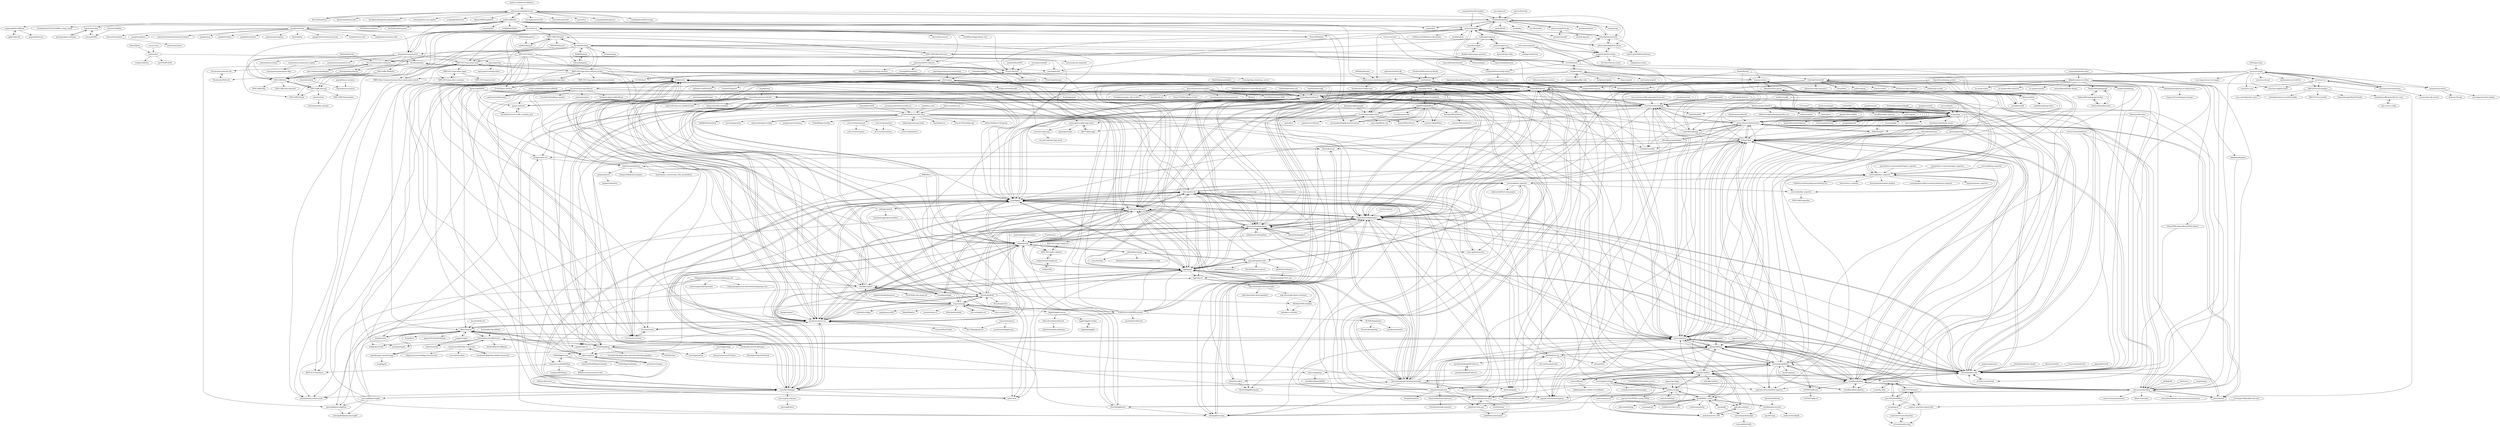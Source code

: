 digraph G {
"john-kurkowski/tldextract" -> "rthalley/dnspython"
"john-kurkowski/tldextract" -> "secynic/ipwhois"
"john-kurkowski/tldextract" -> "gruns/furl" ["e"=1]
"john-kurkowski/tldextract" -> "scrapinghub/dateparser" ["e"=1]
"john-kurkowski/tldextract" -> "axiak/pybloomfiltermmap" ["e"=1]
"john-kurkowski/tldextract" -> "Alir3z4/html2text" ["e"=1]
"john-kurkowski/tldextract" -> "blechschmidt/massdns" ["e"=1]
"john-kurkowski/tldextract" -> "daviddrysdale/python-phonenumbers" ["e"=1]
"john-kurkowski/tldextract" -> "selwin/python-user-agents" ["e"=1]
"john-kurkowski/tldextract" -> "scrapinghub/extruct" ["e"=1]
"john-kurkowski/tldextract" -> "publicsuffix/list"
"john-kurkowski/tldextract" -> "Mimino666/langdetect" ["e"=1]
"john-kurkowski/tldextract" -> "richardpenman/whois"
"john-kurkowski/tldextract" -> "barseghyanartur/tld"
"john-kurkowski/tldextract" -> "miso-belica/jusText" ["e"=1]
"microsoft/ethr" -> "osrg/gobgp" ["e"=1]
"matt852/netconfig" -> "rhicks/bgp-dashboard" ["e"=1]
"Exa-Networks/exabgp" -> "osrg/gobgp"
"Exa-Networks/exabgp" -> "pavel-odintsov/fastnetmon"
"Exa-Networks/exabgp" -> "nttgin/BGPalerter"
"Exa-Networks/exabgp" -> "pmacct/pmacct"
"Exa-Networks/exabgp" -> "FRRouting/frr" ["e"=1]
"Exa-Networks/exabgp" -> "snar/bgpq3"
"Exa-Networks/exabgp" -> "thatmattlove/hyperglass"
"Exa-Networks/exabgp" -> "rhicks/bgp-dashboard"
"Exa-Networks/exabgp" -> "napalm-automation/napalm" ["e"=1]
"Exa-Networks/exabgp" -> "akvorado/akvorado"
"Exa-Networks/exabgp" -> "google/capirca" ["e"=1]
"Exa-Networks/exabgp" -> "inex/IXP-Manager"
"Exa-Networks/exabgp" -> "vrnetlab/vrnetlab" ["e"=1]
"Exa-Networks/exabgp" -> "netenglabs/suzieq" ["e"=1]
"Exa-Networks/exabgp" -> "batfish/batfish" ["e"=1]
"snar/bgpq3" -> "bgp/bgpq4"
"snar/bgpq3" -> "pierky/arouteserver"
"snar/bgpq3" -> "nttgin/BGPalerter"
"snar/bgpq3" -> "irrtoolset/irrtoolset"
"snar/bgpq3" -> "alice-lg/alice-lg"
"snar/bgpq3" -> "thatmattlove/hyperglass"
"snar/bgpq3" -> "peering-manager/peering-manager"
"snar/bgpq3" -> "job/aggregate6"
"snar/bgpq3" -> "sileht/bird-lg"
"snar/bgpq3" -> "rhicks/bgp-dashboard"
"snar/bgpq3" -> "job/irrtree"
"snar/bgpq3" -> "inex/IXP-Manager"
"snar/bgpq3" -> "NLnetLabs/routinator"
"snar/bgpq3" -> "6connect/irrpt"
"snar/bgpq3" -> "irrdnet/irrd"
"NLnetLabs/routinator" -> "NLnetLabs/krill"
"NLnetLabs/routinator" -> "cloudflare/gortr"
"NLnetLabs/routinator" -> "nttgin/BGPalerter"
"NLnetLabs/routinator" -> "irrdnet/irrd"
"NLnetLabs/routinator" -> "bgp/bgpq4"
"NLnetLabs/routinator" -> "cloudflare/cfrpki"
"NLnetLabs/routinator" -> "NICMx/FORT-validator"
"NLnetLabs/routinator" -> "thatmattlove/hyperglass"
"NLnetLabs/routinator" -> "snar/bgpq3"
"NLnetLabs/routinator" -> "bgp/stayrtr"
"NLnetLabs/routinator" -> "sileht/bird-lg"
"NLnetLabs/routinator" -> "pierky/arouteserver"
"NLnetLabs/routinator" -> "alice-lg/alice-lg"
"NLnetLabs/routinator" -> "NLNOG/bgpfilterguide"
"NLnetLabs/routinator" -> "RIPE-NCC/rpki-validator-3"
"nttgin/BGPalerter" -> "rhicks/bgp-dashboard"
"nttgin/BGPalerter" -> "NLnetLabs/routinator"
"nttgin/BGPalerter" -> "peering-manager/peering-manager"
"nttgin/BGPalerter" -> "thatmattlove/hyperglass"
"nttgin/BGPalerter" -> "snar/bgpq3"
"nttgin/BGPalerter" -> "akvorado/akvorado"
"nttgin/BGPalerter" -> "bgp/bgpq4"
"nttgin/BGPalerter" -> "pmacct/pmacct"
"nttgin/BGPalerter" -> "gmazoyer/looking-glass"
"nttgin/BGPalerter" -> "FORTH-ICS-INSPIRE/artemis"
"nttgin/BGPalerter" -> "Exa-Networks/exabgp"
"nttgin/BGPalerter" -> "irrdnet/irrd"
"nttgin/BGPalerter" -> "netenglabs/suzieq" ["e"=1]
"nttgin/BGPalerter" -> "pierky/arouteserver"
"nttgin/BGPalerter" -> "tbotnz/netpalm" ["e"=1]
"facebook/openr" -> "SNAS/openbmp" ["e"=1]
"facebook/openr" -> "Exa-Networks/exabgp" ["e"=1]
"librenms/librenms" -> "robcowart/elastiflow" ["e"=1]
"librenms/librenms" -> "akvorado/akvorado" ["e"=1]
"librenms/librenms" -> "pavel-odintsov/fastnetmon" ["e"=1]
"pixelb/ps_mem" -> "strizhechenko/netutils-linux" ["e"=1]
"python-validators/validators" -> "john-kurkowski/tldextract" ["e"=1]
"genieacs/genieacs" -> "akvorado/akvorado" ["e"=1]
"Habbie/hello-dns" -> "dns-violations/dns-violations"
"Habbie/hello-dns" -> "DNS-OARC/dsc"
"prometheus-community/ipmi_exporter" -> "czerwonk/junos_exporter" ["e"=1]
"pycurl/pycurl" -> "rthalley/dnspython" ["e"=1]
"cpmarvin/lnetd" -> "tim-fiola/network_traffic_modeler_py3"
"alice-lg/alice-lg" -> "alice-lg/birdwatcher"
"alice-lg/alice-lg" -> "sileht/bird-lg"
"alice-lg/alice-lg" -> "bgp/bgpq4"
"alice-lg/alice-lg" -> "thatmattlove/hyperglass"
"alice-lg/alice-lg" -> "snar/bgpq3"
"alice-lg/alice-lg" -> "gmazoyer/looking-glass"
"alice-lg/alice-lg" -> "manuelkasper/AS-Stats"
"alice-lg/alice-lg" -> "NLnetLabs/routinator"
"alice-lg/alice-lg" -> "nttgin/BGPalerter"
"alice-lg/alice-lg" -> "czerwonk/bird_exporter"
"alice-lg/alice-lg" -> "irrdnet/irrd"
"alice-lg/alice-lg" -> "pierky/arouteserver"
"alice-lg/alice-lg" -> "netbox-community/netbox-bgp" ["e"=1]
"alice-lg/alice-lg" -> "6connect/irrpt"
"alice-lg/alice-lg" -> "inex/IXP-Manager"
"thatmattlove/hyperglass" -> "gmazoyer/looking-glass"
"thatmattlove/hyperglass" -> "nttgin/BGPalerter"
"thatmattlove/hyperglass" -> "peering-manager/peering-manager"
"thatmattlove/hyperglass" -> "rhicks/bgp-dashboard"
"thatmattlove/hyperglass" -> "netenglabs/suzieq" ["e"=1]
"thatmattlove/hyperglass" -> "alice-lg/alice-lg"
"thatmattlove/hyperglass" -> "akvorado/akvorado"
"thatmattlove/hyperglass" -> "snar/bgpq3"
"thatmattlove/hyperglass" -> "NLnetLabs/routinator"
"thatmattlove/hyperglass" -> "tbotnz/netpalm" ["e"=1]
"thatmattlove/hyperglass" -> "pierky/arouteserver"
"thatmattlove/hyperglass" -> "bgp/bgpq4"
"thatmattlove/hyperglass" -> "irrdnet/irrd"
"thatmattlove/hyperglass" -> "netbox-community/netbox-bgp" ["e"=1]
"thatmattlove/hyperglass" -> "inex/IXP-Manager"
"pfelk/pfelk" -> "robcowart/elastiflow" ["e"=1]
"rtr7/router7" -> "osrg/gobgp" ["e"=1]
"pavel-odintsov/fastnetmon" -> "Exa-Networks/exabgp"
"pavel-odintsov/fastnetmon" -> "AltraMayor/gatekeeper" ["e"=1]
"pavel-odintsov/fastnetmon" -> "Edgio/vflow"
"pavel-odintsov/fastnetmon" -> "pmacct/pmacct"
"pavel-odintsov/fastnetmon" -> "robcowart/elastiflow"
"pavel-odintsov/fastnetmon" -> "osrg/gobgp"
"pavel-odintsov/fastnetmon" -> "nttgin/BGPalerter"
"pavel-odintsov/fastnetmon" -> "ytti/oxidized" ["e"=1]
"pavel-odintsov/fastnetmon" -> "akvorado/akvorado"
"pavel-odintsov/fastnetmon" -> "napalm-automation/napalm" ["e"=1]
"pavel-odintsov/fastnetmon" -> "cloudflare/goflow"
"pavel-odintsov/fastnetmon" -> "FRRouting/frr" ["e"=1]
"pavel-odintsov/fastnetmon" -> "snar/bgpq3"
"pavel-odintsov/fastnetmon" -> "mehrdadrad/mylg" ["e"=1]
"pavel-odintsov/fastnetmon" -> "thatmattlove/hyperglass"
"elastic/ecs" -> "robcowart/elastiflow" ["e"=1]
"falling-sky/source" -> "inex/IXP-Manager" ["e"=1]
"DomiStyle/docker-idrac6" -> "akvorado/akvorado" ["e"=1]
"czerwonk/ping_exporter" -> "czerwonk/junos_exporter" ["e"=1]
"czerwonk/ping_exporter" -> "czerwonk/atlas_exporter" ["e"=1]
"vyos/vyos-1x" -> "vyos/vyos-build"
"vyos/vyos-1x" -> "vyos/vyos-documentation"
"vyos/vyos-1x" -> "vyos/vyos-nightly-build"
"vyos/vyos-1x" -> "vycontrol/vycontrol"
"vyos/vyos-1x" -> "dd010101/vyos-jenkins"
"vyos/vyos-1x" -> "vyos/vyos.vyos" ["e"=1]
"bio-routing/bio-rd" -> "osrg/rustybgp" ["e"=1]
"algenty/grafana-flowcharting" -> "nttgin/BGPalerter" ["e"=1]
"herrbischoff/country-ip-blocks" -> "nitefood/asn" ["e"=1]
"NICMx/FORT-validator" -> "job/rpki-ov-checker"
"asbru-cm/asbru-cm" -> "strizhechenko/netutils-linux" ["e"=1]
"github/glb-director" -> "osrg/gobgp" ["e"=1]
"github/glb-director" -> "Exa-Networks/exabgp" ["e"=1]
"secynic/ipwhois" -> "joepie91/python-whois"
"secynic/ipwhois" -> "marklit/whois"
"secynic/ipwhois" -> "hadiasghari/pyasn"
"secynic/ipwhois" -> "arineng/nicinfo"
"secynic/ipwhois" -> "mboot-github/python-whois"
"secynic/ipwhois" -> "rfc1036/whois"
"secynic/ipwhois" -> "RIPE-NCC/whois"
"secynic/ipwhois" -> "rthalley/dnspython"
"secynic/ipwhois" -> "1aN0rmus/TekDefense-Automater" ["e"=1]
"secynic/ipwhois" -> "whois-server-list/whois-server-list"
"secynic/ipwhois" -> "richardpenman/whois"
"lamw/ghettoVCB" -> "strizhechenko/netutils-linux" ["e"=1]
"firehol/firehol" -> "pavel-odintsov/fastnetmon" ["e"=1]
"firehol/firehol" -> "aabc/ipt-netflow" ["e"=1]
"firehol/firehol" -> "LibreQoE/LibreQoS" ["e"=1]
"JulianSchmid/etherparse" -> "osrg/rustybgp" ["e"=1]
"kimchi-project/kimchi" -> "pavel-odintsov/fastnetmon" ["e"=1]
"libnet/libnet" -> "wahern/dns" ["e"=1]
"t2mune/mrtparse" -> "DE-CIX/pbgp-parser"
"t2mune/mrtparse" -> "yasuhironet/bgpdump2"
"cloudflare/gortr" -> "cloudflare/cfrpki"
"cloudflare/gortr" -> "NLnetLabs/routinator"
"cloudflare/gortr" -> "bgp/stayrtr"
"cloudflare/gortr" -> "NLnetLabs/krill"
"cloudflare/gortr" -> "irrdnet/irrd"
"cloudflare/gortr" -> "nttgin/BGPalerter"
"cloudflare/gortr" -> "NLNOG/lg.ring.nlnog.net"
"cloudflare/gortr" -> "peeringdb/peeringdb-py"
"cloudflare/gortr" -> "snar/bgpq3"
"cloudflare/gortr" -> "rhicks/bgp-dashboard"
"tobez/validns" -> "bortzmeyer/key-checker"
"Vadims06/topolograph" -> "Vadims06/topolograph-docker"
"Vadims06/topolograph" -> "Vadims06/ospfwatcher"
"DNS-OARC/flamethrower" -> "DNS-OARC/dnsperf"
"DNS-OARC/flamethrower" -> "leshow/nailgun"
"DNS-OARC/flamethrower" -> "supernomad/quantum"
"DNS-OARC/flamethrower" -> "dns-violations/dns-violations"
"DNS-OARC/flamethrower" -> "dmachard/DNS-collector"
"alice-lg/birdwatcher" -> "alice-lg/alice-lg"
"openrdap/rdap" -> "arineng/nicinfo"
"openrdap/rdap" -> "metaregistrar/rdap-client"
"librenms/docker" -> "akvorado/akvorado" ["e"=1]
"yl2chen/cidranger" -> "osrg/gobgp" ["e"=1]
"GNS3/gns3-gui" -> "vyos/vyos-build" ["e"=1]
"LayeredStudio/whoiser" -> "FurqanSoftware/node-whois"
"peerigon/parse-domain" -> "lupomontero/psl"
"GlobalNOC/globalnoc-networkmap-panel" -> "rhicks/bgp-dashboard" ["e"=1]
"richardpenman/whois" -> "mboot-github/python-whois"
"richardpenman/whois" -> "mboot-github/WhoisDomain"
"richardpenman/whois" -> "joepie91/python-whois"
"richardpenman/whois" -> "rthalley/dnspython"
"richardpenman/whois" -> "secynic/ipwhois"
"NLnetLabs/krill" -> "NLnetLabs/routinator"
"NLnetLabs/krill" -> "cloudflare/gortr"
"NLnetLabs/krill" -> "irrdnet/irrd"
"NLnetLabs/krill" -> "pierky/arouteserver"
"NLnetLabs/krill" -> "NLnetLabs/rtrtr"
"NLnetLabs/krill" -> "osrg/rustybgp"
"NLnetLabs/krill" -> "sileht/bird-lg"
"NLnetLabs/krill" -> "nttgin/BGPalerter"
"NLnetLabs/krill" -> "bgp/bgpq4"
"NLnetLabs/krill" -> "NICMx/FORT-validator"
"sameersbn/docker-bind" -> "Akkadius/glass-isc-dhcp" ["e"=1]
"poweradmin/poweradmin" -> "sileht/bird-lg" ["e"=1]
"DNS-OARC/PacketQ" -> "DNS-OARC/dsc"
"DNS-OARC/PacketQ" -> "dotse/dnscheck"
"DNS-OARC/PacketQ" -> "DNS-OARC/dnscap"
"SuperQ/smokeping_prober" -> "neptune-networks/flow-exporter" ["e"=1]
"SuperQ/smokeping_prober" -> "akvorado/akvorado" ["e"=1]
"SuperQ/smokeping_prober" -> "thatmattlove/hyperglass" ["e"=1]
"SuperQ/smokeping_prober" -> "nttgin/BGPalerter" ["e"=1]
"SuperQ/smokeping_prober" -> "czerwonk/junos_exporter" ["e"=1]
"peering-manager/peering-manager" -> "nttgin/BGPalerter"
"peering-manager/peering-manager" -> "thatmattlove/hyperglass"
"peering-manager/peering-manager" -> "gmazoyer/looking-glass"
"peering-manager/peering-manager" -> "rhicks/bgp-dashboard"
"peering-manager/peering-manager" -> "snar/bgpq3"
"peering-manager/peering-manager" -> "bgp/bgpq4"
"peering-manager/peering-manager" -> "akvorado/akvorado"
"peering-manager/peering-manager" -> "netenglabs/suzieq" ["e"=1]
"peering-manager/peering-manager" -> "inex/IXP-Manager"
"peering-manager/peering-manager" -> "pierky/arouteserver"
"peering-manager/peering-manager" -> "tbotnz/netpalm" ["e"=1]
"peering-manager/peering-manager" -> "pmacct/pmacct"
"peering-manager/peering-manager" -> "alice-lg/alice-lg"
"peering-manager/peering-manager" -> "napalm-automation/napalm" ["e"=1]
"peering-manager/peering-manager" -> "netbox-community/netbox-bgp" ["e"=1]
"zonemaster/zonemaster" -> "zonemaster/zonemaster-cli"
"zonemaster/zonemaster" -> "zonemaster/zonemaster-engine"
"zonemaster/zonemaster" -> "dnsviz/dnsviz"
"zonemaster/zonemaster" -> "RIPE-NCC/ripe-atlas-tools"
"zonemaster/zonemaster" -> "dns-violations/dns-violations"
"zonemaster/zonemaster" -> "NLnetLabs/ldns"
"zonemaster/zonemaster" -> "DNS-OARC/dsc"
"zonemaster/zonemaster" -> "DNS-OARC/dnsjit"
"zonemaster/zonemaster" -> "anonion0/nsec3map"
"zonemaster/zonemaster" -> "openrdap/rdap"
"zonemaster/zonemaster" -> "DNS-OARC/PacketQ"
"Alir3z4/html2text" -> "john-kurkowski/tldextract" ["e"=1]
"inex/IXP-Manager" -> "sileht/bird-lg"
"inex/IXP-Manager" -> "gmazoyer/looking-glass"
"inex/IXP-Manager" -> "pierky/arouteserver"
"inex/IXP-Manager" -> "snar/bgpq3"
"inex/IXP-Manager" -> "emileaben/ixp-country-jedi"
"inex/IXP-Manager" -> "nttgin/BGPalerter"
"inex/IXP-Manager" -> "rhicks/bgp-dashboard"
"inex/IXP-Manager" -> "thatmattlove/hyperglass"
"inex/IXP-Manager" -> "peering-manager/peering-manager"
"inex/IXP-Manager" -> "bgp/bgpq4"
"inex/IXP-Manager" -> "euro-ix/json-schemas"
"inex/IXP-Manager" -> "irrdnet/irrd"
"inex/IXP-Manager" -> "alice-lg/alice-lg"
"inex/IXP-Manager" -> "job/irrtree"
"inex/IXP-Manager" -> "peeringdb/peeringdb"
"domainr/whois" -> "likexian/whois-parser"
"domainr/whois" -> "likexian/whois"
"domainr/whois" -> "zonedb/zonedb"
"domainr/whois" -> "weppos/whois"
"domainr/whois" -> "weppos/whois-parser"
"cloudflare/goflow" -> "Edgio/vflow"
"cloudflare/goflow" -> "cloudflare/flow-pipeline"
"cloudflare/goflow" -> "netsampler/goflow2"
"cloudflare/goflow" -> "pmacct/pmacct"
"cloudflare/goflow" -> "robcowart/elastiflow"
"cloudflare/goflow" -> "phaag/nfdump"
"cloudflare/goflow" -> "akvorado/akvorado"
"cloudflare/goflow" -> "czerwonk/junos_exporter"
"cloudflare/goflow" -> "nttgin/BGPalerter"
"cloudflare/goflow" -> "neptune-networks/flow-exporter"
"cloudflare/goflow" -> "CESNET/ipfixcol2"
"cloudflare/goflow" -> "thatmattlove/hyperglass"
"cloudflare/goflow" -> "sleinen/samplicator"
"cloudflare/goflow" -> "pavel-odintsov/fastnetmon"
"cloudflare/goflow" -> "gmazoyer/looking-glass"
"irrdnet/irrd" -> "NLnetLabs/routinator"
"irrdnet/irrd" -> "job/irrexplorer"
"irrdnet/irrd" -> "NLnetLabs/krill"
"irrdnet/irrd" -> "cloudflare/gortr"
"irrdnet/irrd" -> "pierky/arouteserver"
"irrdnet/irrd" -> "6connect/irrpt"
"irrdnet/irrd" -> "cloudflare/cfrpki"
"irrdnet/irrd" -> "nttgin/BGPalerter"
"irrdnet/irrd" -> "irrtoolset/irrtoolset"
"irrdnet/irrd" -> "bgp/bgpq4"
"irrdnet/irrd" -> "NLNOG/bgpfilterguide"
"irrdnet/irrd" -> "jerikan-network/cmdb"
"irrdnet/irrd" -> "thatmattlove/hyperglass"
"autocracy/python-ipy" -> "netaddr/netaddr" ["e"=1]
"autocracy/python-ipy" -> "yorkoliu/pyauto" ["e"=1]
"autocracy/python-ipy" -> "rthalley/dnspython"
"appneta/tcpreplay" -> "phaag/nfdump" ["e"=1]
"ppp-project/ppp" -> "xebd/accel-ppp" ["e"=1]
"avito-tech/netramesh" -> "avito-tech/navigator"
"avito-tech/netramesh" -> "avito-tech/normalize"
"aabc/ipt-netflow" -> "aabc/ipt-ratelimit"
"aabc/ipt-netflow" -> "phaag/nfdump"
"aabc/ipt-netflow" -> "irino/softflowd"
"aabc/ipt-netflow" -> "alexk99/the_router"
"aabc/ipt-netflow" -> "netsampler/goflow2"
"aabc/ipt-netflow" -> "andrsharaev/xt_NAT"
"aabc/ipt-netflow" -> "pmacct/pmacct"
"aabc/ipt-netflow" -> "Edgio/vflow"
"aabc/ipt-netflow" -> "aabc/pkt-netflow"
"aabc/ipt-netflow" -> "sflow/host-sflow"
"aabc/ipt-netflow" -> "manuelkasper/AS-Stats"
"aabc/ipt-netflow" -> "accel-ppp/accel-ppp"
"aabc/ipt-netflow" -> "xebd/accel-ppp"
"aabc/ipt-netflow" -> "max197616/nfqfilter"
"aabc/ipt-netflow" -> "cloudflare/goflow"
"tim-fiola/network_traffic_modeler_py3" -> "cpmarvin/lnetd"
"isc-projects/bind9" -> "NLnetLabs/nsd" ["e"=1]
"flok99/httping" -> "halon/smtpping"
"flok99/httping" -> "farrokhi/dnsdiag"
"cloudflare/flow-pipeline" -> "cloudflare/goflow"
"cloudflare/flow-pipeline" -> "netsampler/goflow2"
"cloudflare/cfrpki" -> "cloudflare/gortr"
"cloudflare/cfrpki" -> "NLnetLabs/routinator"
"cloudflare/cfrpki" -> "irrdnet/irrd"
"RIPE-NCC/ripe-atlas-software-probe" -> "Jamesits/docker-ripe-atlas"
"RIPE-NCC/ripe-atlas-software-probe" -> "RIPE-NCC/ripe-atlas-probe-measurements"
"RIPE-NCC/ripe-atlas-software-probe" -> "RIPE-NCC/ripe-atlas-tools"
"RIPE-NCC/ripe-atlas-software-probe" -> "emileaben/ixp-country-jedi"
"RIPE-NCC/ripe-atlas-software-probe" -> "czerwonk/atlas_exporter"
"RIPE-NCC/ripe-atlas-software-probe" -> "bgp/stayrtr"
"RIPE-NCC/ripe-atlas-software-probe" -> "sileht/bird-lg"
"RIPE-NCC/ripe-atlas-software-probe" -> "nttgin/BGPalerter"
"RIPE-NCC/ripe-atlas-software-probe" -> "irrdnet/irrd"
"RIPE-NCC/ripe-atlas-software-probe" -> "NLnetLabs/routinator"
"RIPE-NCC/ripe-atlas-software-probe" -> "cloudflare/gortr"
"RIPE-NCC/ripe-atlas-software-probe" -> "RIPE-Atlas-Community/ripe-atlas-community-contrib"
"wahern/dns" -> "spc476/SPCDNS"
"wahern/dns" -> "NLnetLabs/ldns"
"wahern/dns" -> "vstakhov/librdns"
"vyos/vyos-documentation" -> "vyos/vyos-build"
"vyos/vyos-documentation" -> "vyos/vyos-1x"
"vyos/vyos-documentation" -> "vyos/vyatta-cfg-system"
"FORTH-ICS-INSPIRE/artemis" -> "nttgin/BGPalerter"
"FORTH-ICS-INSPIRE/artemis" -> "NLNOG/bgpalerter"
"FORTH-ICS-INSPIRE/artemis" -> "irrdnet/irrd"
"FORTH-ICS-INSPIRE/artemis" -> "rhicks/bgp-dashboard"
"FORTH-ICS-INSPIRE/artemis" -> "NLnetLabs/routinator"
"FORTH-ICS-INSPIRE/artemis" -> "pierky/arouteserver"
"FORTH-ICS-INSPIRE/artemis" -> "job/irrexplorer"
"FORTH-ICS-INSPIRE/artemis" -> "NLnetLabs/krill"
"FORTH-ICS-INSPIRE/artemis" -> "gmazoyer/looking-glass"
"FORTH-ICS-INSPIRE/artemis" -> "gnomikos/traIXroute"
"FORTH-ICS-INSPIRE/artemis" -> "osrg/rustybgp"
"FORTH-ICS-INSPIRE/artemis" -> "bgp/bgpq4"
"dnstap/golang-dnstap" -> "DNS-OARC/dsc"
"rtrlib/rtrlib" -> "dragonresearch/rpki.net"
"vincentbernat/network-lab" -> "sileht/bird-lg"
"vincentbernat/network-lab" -> "unixsurfer/anycast_healthchecker" ["e"=1]
"vincentbernat/network-lab" -> "google/capirca" ["e"=1]
"vincentbernat/network-lab" -> "alexk99/the_router"
"vincentbernat/network-lab" -> "Exa-Networks/exabgp"
"vincentbernat/network-lab" -> "osrg/rustybgp"
"vincentbernat/network-lab" -> "snar/bgpq3"
"vincentbernat/network-lab" -> "Juniper/open-nti" ["e"=1]
"vincentbernat/network-lab" -> "vrnetlab/vrnetlab" ["e"=1]
"vincentbernat/network-lab" -> "dropbox/nsot" ["e"=1]
"vincentbernat/network-lab" -> "ipspace/ansible-examples" ["e"=1]
"mjschultz/py-radix" -> "jsommers/pytricia"
"CESNET/ipfixcol2" -> "CESNET/ipfixcol"
"Juniper/jtimon" -> "Juniper/telemetry"
"andrsharaev/xt_NAT" -> "aabc/ipt-ratelimit"
"xddxdd/bird-lg-go" -> "natesales/pathvector"
"xddxdd/bird-lg-go" -> "sileht/bird-lg"
"xddxdd/bird-lg-go" -> "nixcz/birdspy"
"xddxdd/bird-lg-go" -> "MoeQing-Network/MoeQing-Network-BIRD2-Config"
"dns-violations/dnsflagday" -> "dns-violations/dns-violations"
"RIPE-NCC/ripe-atlas-sagan" -> "RIPE-NCC/ripe-atlas-cousteau"
"RIPE-NCC/ripe-atlas-sagan" -> "RIPE-NCC/ripestat-text"
"NLNOG/bgpalerter" -> "NLnetLabs/rpki-faq"
"NLNOG/bgpalerter" -> "jaredmauch/rislive"
"ircop/nfq_filter" -> "max197616/nfqfilter"
"RIPE-NCC/ripe-atlas-cousteau" -> "RIPE-NCC/ripe-atlas-sagan"
"halon/smtpping" -> "flok99/httping"
"RIPE-NCC/rpki-validator-3" -> "RIPE-NCC/rpki-validator"
"irrdnet/irrd-legacy" -> "job/irrexplorer"
"yegorov-p/python-zapret-info" -> "max197616/zapret"
"yegorov-p/python-zapret-info" -> "vvl-rulez/auditor-faq"
"vycontrol/vycontrol" -> "ibehren1/fw-gui"
"vycontrol/vycontrol" -> "vyos-legacy/vyatta-webgui"
"srl-labs/containerlab" -> "akvorado/akvorado" ["e"=1]
"osrg/gobgp" -> "Exa-Networks/exabgp"
"osrg/gobgp" -> "FRRouting/frr" ["e"=1]
"osrg/gobgp" -> "vishvananda/netlink" ["e"=1]
"osrg/gobgp" -> "napalm-automation/napalm" ["e"=1]
"osrg/gobgp" -> "osrg/rustybgp"
"osrg/gobgp" -> "pavel-odintsov/fastnetmon"
"osrg/gobgp" -> "google/gopacket" ["e"=1]
"osrg/gobgp" -> "pmacct/pmacct"
"osrg/gobgp" -> "iovisor/gobpf" ["e"=1]
"osrg/gobgp" -> "srl-labs/containerlab" ["e"=1]
"osrg/gobgp" -> "nttgin/BGPalerter"
"osrg/gobgp" -> "facebookincubator/katran" ["e"=1]
"osrg/gobgp" -> "openvswitch/ovs" ["e"=1]
"osrg/gobgp" -> "cloudnativelabs/kube-router" ["e"=1]
"osrg/gobgp" -> "vrnetlab/vrnetlab" ["e"=1]
"nitefood/asn" -> "nttgin/BGPalerter"
"nitefood/asn" -> "thatmattlove/hyperglass"
"nitefood/asn" -> "rhicks/bgp-dashboard"
"nitefood/asn" -> "akvorado/akvorado"
"nitefood/asn" -> "peering-manager/peering-manager"
"nitefood/asn" -> "pmacct/pmacct"
"nitefood/asn" -> "bgp/bgpq4"
"nitefood/asn" -> "Exa-Networks/exabgp"
"nitefood/asn" -> "snar/bgpq3"
"nitefood/asn" -> "pierky/arouteserver"
"nitefood/asn" -> "gmazoyer/looking-glass"
"nitefood/asn" -> "manuelkasper/AS-Stats"
"nitefood/asn" -> "netenglabs/suzieq" ["e"=1]
"nitefood/asn" -> "projectdiscovery/asnmap" ["e"=1]
"nitefood/asn" -> "NLnetLabs/routinator"
"jgmdev/ddos-deflate" -> "pavel-odintsov/fastnetmon" ["e"=1]
"rthalley/dnspython" -> "secynic/ipwhois"
"rthalley/dnspython" -> "richardpenman/whois"
"rthalley/dnspython" -> "john-kurkowski/tldextract"
"rthalley/dnspython" -> "paulc/dnslib"
"rthalley/dnspython" -> "joepie91/python-whois"
"rthalley/dnspython" -> "zmap/zdns" ["e"=1]
"rthalley/dnspython" -> "mboot-github/python-whois"
"rthalley/dnspython" -> "miekg/dns" ["e"=1]
"rthalley/dnspython" -> "PowerDNS/pdns" ["e"=1]
"rthalley/dnspython" -> "netaddr/netaddr" ["e"=1]
"rthalley/dnspython" -> "dnsviz/dnsviz"
"rthalley/dnspython" -> "autocracy/python-ipy"
"rthalley/dnspython" -> "aio-libs/aiodns" ["e"=1]
"rthalley/dnspython" -> "giampaolo/psutil" ["e"=1]
"rthalley/dnspython" -> "zmap/zmap" ["e"=1]
"isc-projects/kea" -> "Akkadius/glass-isc-dhcp" ["e"=1]
"sileht/bird-lg" -> "alice-lg/alice-lg"
"sileht/bird-lg" -> "pierky/arouteserver"
"sileht/bird-lg" -> "xddxdd/bird-lg-go"
"sileht/bird-lg" -> "inex/IXP-Manager"
"sileht/bird-lg" -> "gmazoyer/looking-glass"
"sileht/bird-lg" -> "job/irrexplorer"
"sileht/bird-lg" -> "alice-lg/birdwatcher"
"sileht/bird-lg" -> "snar/bgpq3"
"sileht/bird-lg" -> "RIPE-NCC/rpki-validator"
"sileht/bird-lg" -> "job/irrtree"
"sileht/bird-lg" -> "bgp/bgpq4"
"sileht/bird-lg" -> "NLnetLabs/routinator"
"sileht/bird-lg" -> "manuelkasper/AS-Stats"
"sileht/bird-lg" -> "rhicks/bgp-dashboard"
"sileht/bird-lg" -> "thatmattlove/hyperglass"
"netenglabs/suzieq" -> "thatmattlove/hyperglass" ["e"=1]
"vishvananda/netlink" -> "osrg/gobgp" ["e"=1]
"telegeography/www.submarinecablemap.com" -> "telegeography/www.internetexchangemap.com"
"telegeography/www.submarinecablemap.com" -> "tylermorganwall/rayrender" ["e"=1]
"telegeography/www.submarinecablemap.com" -> "inex/IXP-Manager"
"telegeography/www.submarinecablemap.com" -> "cloudflare/gortr"
"telegeography/www.submarinecablemap.com" -> "emileaben/ixp-country-jedi"
"telegeography/www.submarinecablemap.com" -> "massimocandela/BGPlay"
"dnsviz/dnsviz" -> "zonemaster/zonemaster"
"dnsviz/dnsviz" -> "dns-violations/dns-violations"
"dnsviz/dnsviz" -> "NLnetLabs/nsd"
"dnsviz/dnsviz" -> "DNS-OARC/dnscap"
"dnsviz/dnsviz" -> "DNS-OARC/dsc"
"dnsviz/dnsviz" -> "DNS-OARC/dnsperf"
"dnsviz/dnsviz" -> "PowerDNS/pdns" ["e"=1]
"dnsviz/dnsviz" -> "CZ-NIC/knot-resolver"
"dnsviz/dnsviz" -> "thatmattlove/hyperglass"
"dnsviz/dnsviz" -> "dnsviz/dnsvizwww"
"dnsviz/dnsviz" -> "DNS-OARC/dnsjit"
"dnsviz/dnsviz" -> "RIPE-NCC/ripe-atlas-tools"
"dnsviz/dnsviz" -> "cloudflare/isbgpsafeyet.com"
"dnsviz/dnsviz" -> "dmachard/DNS-collector"
"dnsviz/dnsviz" -> "RIPE-Atlas-Community/ripe-atlas-community-contrib"
"bgp/bgpq4" -> "snar/bgpq3"
"bgp/bgpq4" -> "nttgin/BGPalerter"
"bgp/bgpq4" -> "NLnetLabs/routinator"
"bgp/bgpq4" -> "alice-lg/alice-lg"
"bgp/bgpq4" -> "pierky/arouteserver"
"bgp/bgpq4" -> "gmazoyer/looking-glass"
"bgp/bgpq4" -> "natesales/pathvector"
"bgp/bgpq4" -> "rhicks/bgp-dashboard"
"bgp/bgpq4" -> "peering-manager/peering-manager"
"bgp/bgpq4" -> "bgp/stayrtr"
"bgp/bgpq4" -> "akvorado/akvorado"
"bgp/bgpq4" -> "sileht/bird-lg"
"bgp/bgpq4" -> "irrdnet/irrd"
"bgp/bgpq4" -> "thatmattlove/hyperglass"
"bgp/bgpq4" -> "job/irrtree"
"sapics/ip-location-db" -> "nitefood/asn" ["e"=1]
"gmazoyer/looking-glass" -> "thatmattlove/hyperglass"
"gmazoyer/looking-glass" -> "nttgin/BGPalerter"
"gmazoyer/looking-glass" -> "peering-manager/peering-manager"
"gmazoyer/looking-glass" -> "inex/IXP-Manager"
"gmazoyer/looking-glass" -> "sileht/bird-lg"
"gmazoyer/looking-glass" -> "rhicks/bgp-dashboard"
"gmazoyer/looking-glass" -> "bgp/bgpq4"
"gmazoyer/looking-glass" -> "alice-lg/alice-lg"
"gmazoyer/looking-glass" -> "snar/bgpq3"
"gmazoyer/looking-glass" -> "akvorado/akvorado"
"gmazoyer/looking-glass" -> "telephone/LookingGlass" ["e"=1]
"gmazoyer/looking-glass" -> "hybula/lookingglass" ["e"=1]
"gmazoyer/looking-glass" -> "pierky/arouteserver"
"gmazoyer/looking-glass" -> "manuelkasper/AS-Stats"
"gmazoyer/looking-glass" -> "irrdnet/irrd"
"SpriteLink/NIPAP" -> "dbarrosop/sir" ["e"=1]
"SpriteLink/NIPAP" -> "thatmattlove/hyperglass" ["e"=1]
"SpriteLink/NIPAP" -> "tim-fiola/network_traffic_modeler_py3" ["e"=1]
"SpriteLink/NIPAP" -> "snar/bgpq3" ["e"=1]
"SpriteLink/NIPAP" -> "SNAS/openbmp" ["e"=1]
"SpriteLink/NIPAP" -> "cpmarvin/lnetd" ["e"=1]
"SpriteLink/NIPAP" -> "rhicks/bgp-dashboard" ["e"=1]
"cobblau/dnsperf" -> "DNS-OARC/dnsperf"
"dropbox/nsot" -> "dbarrosop/sir" ["e"=1]
"likexian/whois" -> "likexian/whois-parser"
"likexian/whois" -> "domainr/whois"
"likexian/whois" -> "zonedb/zonedb"
"likexian/whois" -> "undiabler/golang-whois"
"tb0hdan/domains" -> "whois-server-list/whois-server-list" ["e"=1]
"samboy/MaraDNS" -> "NLnetLabs/nsd"
"MartijnBraam/python-isc-dhcp-leases" -> "CygnusNetworks/pypureomapi"
"oetiker/SmokePing" -> "20c/vaping" ["e"=1]
"oetiker/SmokePing" -> "akvorado/akvorado" ["e"=1]
"HelgeSverre/Domain-Availability" -> "phpWhois/phpWhois"
"HelgeSverre/Domain-Availability" -> "regru/php-whois"
"HelgeSverre/Domain-Availability" -> "io-developer/php-whois"
"internetee/registry" -> "internetee/whois"
"howardjones/network-weathermap" -> "gmazoyer/looking-glass" ["e"=1]
"howardjones/network-weathermap" -> "snar/bgpq3" ["e"=1]
"howardjones/network-weathermap" -> "mbolli/nfsen-ng" ["e"=1]
"job/aggregate6" -> "job/irrtree"
"job/aggregate6" -> "lamehost/aggregate-prefixes"
"job/aggregate6" -> "snar/bgpq3"
"job/aggregate6" -> "irrdnet/irrd"
"lupomontero/psl" -> "peerigon/parse-domain"
"lupomontero/psl" -> "remusao/tldts"
"weppos/whois" -> "weppos/whois-parser"
"weppos/whois" -> "weppos/publicsuffix-ruby" ["e"=1]
"weppos/whois" -> "domainr/whois"
"weppos/whois" -> "whois-server-list/whois-server-list"
"weppos/whois" -> "rfc1036/whois"
"weppos/whois" -> "socketry/rubydns" ["e"=1]
"weppos/whois" -> "chaps-io/gush" ["e"=1]
"weppos/whois" -> "postmodern/spidr" ["e"=1]
"hadiasghari/pyasn" -> "jsommers/pytricia"
"hadiasghari/pyasn" -> "secynic/ipwhois"
"hadiasghari/pyasn" -> "irrdnet/irrd"
"hadiasghari/pyasn" -> "cmand/scamper"
"schweikert/fping" -> "20c/vaping" ["e"=1]
"schweikert/fping" -> "sflow/sflowtool" ["e"=1]
"nfstream/nfstream" -> "Edgio/vflow" ["e"=1]
"nfstream/nfstream" -> "phaag/nfdump" ["e"=1]
"nfstream/nfstream" -> "netsampler/goflow2" ["e"=1]
"whois-server-list/whois-server-list" -> "fourkitchens/czdap-tools"
"whois-server-list/whois-server-list" -> "regru/php-whois"
"phpWhois/phpWhois" -> "io-developer/php-whois"
"phpWhois/phpWhois" -> "regru/php-whois"
"phpWhois/phpWhois" -> "HelgeSverre/Domain-Availability"
"phpWhois/phpWhois" -> "3name/WhoisParser"
"phpWhois/phpWhois" -> "sparc/phpWhois.org"
"phpWhois/phpWhois" -> "jsmitty12/phpWhois"
"phpWhois/phpWhois" -> "jeremykendall/php-domain-parser" ["e"=1]
"phpWhois/phpWhois" -> "koroban/WhoisParser"
"phpWhois/phpWhois" -> "true/php-punycode" ["e"=1]
"jpillora/go-tld" -> "weppos/publicsuffix-go"
"Jamesits/docker-ripe-atlas" -> "RIPE-NCC/ripe-atlas-software-probe"
"dbarrosop/sir" -> "spotify/super-smash-brogp"
"dbarrosop/sir" -> "pierky/arouteserver"
"dbarrosop/sir" -> "SNAS/openbmp"
"dbarrosop/sir" -> "trigger/trigger" ["e"=1]
"dbarrosop/sir" -> "kvogt/kyro"
"dbarrosop/sir" -> "job/irrexplorer"
"dbarrosop/sir" -> "facebookarchive/fbtracert"
"dbarrosop/sir" -> "dropbox/nsot" ["e"=1]
"dbarrosop/sir" -> "ipspace/NetOpsWorkshop" ["e"=1]
"dbarrosop/sir" -> "peeringdb/peeringdb-py"
"dbarrosop/sir" -> "pmacct/pmacct"
"rpki-client/rpki-client-portable" -> "rpki-client/rpki-client-openbsd"
"rpki-client/rpki-client-portable" -> "rpki-client/rpki-client-container"
"osrg/rustybgp" -> "holo-routing/holo" ["e"=1]
"osrg/rustybgp" -> "NLnetLabs/krill"
"osrg/rustybgp" -> "NLnetLabs/routinator"
"osrg/rustybgp" -> "bgpkit/bgpkit-parser"
"osrg/rustybgp" -> "osrg/gobgp"
"osrg/rustybgp" -> "jwhited/corebgp" ["e"=1]
"osrg/rustybgp" -> "gopakumarce/R2"
"osrg/rustybgp" -> "bio-routing/bio-rd" ["e"=1]
"osrg/rustybgp" -> "irrdnet/irrd"
"osrg/rustybgp" -> "cloudflare/gortr"
"osrg/rustybgp" -> "libbpf/libbpf-rs" ["e"=1]
"osrg/rustybgp" -> "greearb/xorp.ct"
"osrg/rustybgp" -> "rhicks/bgp-dashboard"
"osrg/rustybgp" -> "little-dude/netlink" ["e"=1]
"osrg/rustybgp" -> "FORTH-ICS-INSPIRE/artemis"
"accel-ppp/accel-ppp" -> "xebd/accel-ppp"
"accel-ppp/accel-ppp" -> "andrsharaev/xt_NAT"
"accel-ppp/accel-ppp" -> "rtbrick/bngblaster"
"accel-ppp/accel-ppp" -> "aabc/ipt-netflow"
"accel-ppp/accel-ppp" -> "svlobanov/accel-web-manager"
"accel-ppp/accel-ppp" -> "aabc/ipt-ratelimit"
"SNAS/openbmp" -> "dbarrosop/sir"
"SNAS/openbmp" -> "rhicks/bgp-dashboard"
"SNAS/openbmp" -> "pierky/arouteserver"
"SNAS/openbmp" -> "pmacct/pmacct"
"SNAS/openbmp" -> "sbezverk/gobmp"
"SNAS/openbmp" -> "SNAS/docker"
"SNAS/openbmp" -> "CAIDA/bgpstream"
"SNAS/openbmp" -> "Juniper/open-nti" ["e"=1]
"SNAS/openbmp" -> "CiscoDevNet/bigmuddy-network-telemetry-pipeline" ["e"=1]
"SNAS/openbmp" -> "smartbgp/yabmp"
"SNAS/openbmp" -> "job/irrexplorer"
"SNAS/openbmp" -> "spotify/super-smash-brogp"
"prometheus-community/fortigate_exporter" -> "czerwonk/junos_exporter"
"Vadims06/topolograph-docker" -> "Vadims06/topolograph"
"Vadims06/topolograph-docker" -> "Vadims06/ospfwatcher"
"thomseddon/udp-replicator" -> "UnionPacific/udp-repeater"
"irrtoolset/irrtoolset" -> "6connect/irrpt"
"irrtoolset/irrtoolset" -> "snar/bgpq3"
"irrtoolset/irrtoolset" -> "irrdnet/irrd"
"ircop/zapret" -> "vvl-rulez/auditor-faq"
"ircop/zapret" -> "orgtechservice/roskombox"
"ircop/zapret" -> "max197616/zapret"
"AfriCC/php-epp2" -> "metaregistrar/php-epp-client"
"likexian/whois-parser" -> "likexian/whois"
"likexian/whois-parser" -> "domainr/whois"
"likexian/whois-parser" -> "zonedb/zonedb"
"sbezverk/gobmp" -> "cloudflare/bbmp2kafka"
"centralnic/php-epp" -> "struzik-vladislav/epp-client"
"euro-ix/json-schemas" -> "peeringdb/docs"
"javadmohebbi/nfCollector" -> "javadmohebbi/goNfCollector"
"zonemaster/zonemaster-engine" -> "zonemaster/zonemaster-ldns"
"google/gopacket" -> "osrg/gobgp" ["e"=1]
"simsong/tcpflow" -> "phaag/nfdump" ["e"=1]
"ovh/the-bastion" -> "thatmattlove/hyperglass" ["e"=1]
"dmachard/DNS-collector" -> "dmachard/python-dnstap-receiver"
"dmachard/DNS-collector" -> "mosajjal/dnsmonster"
"geerlingguy/internet-monitoring" -> "20c/vaping" ["e"=1]
"Anorov/PySocks" -> "rthalley/dnspython" ["e"=1]
"ntop/ntopng" -> "robcowart/elastiflow" ["e"=1]
"knorrie/network-examples" -> "Exa-Networks/exabgp"
"knorrie/network-examples" -> "rhicks/bgp-dashboard"
"knorrie/network-examples" -> "thatmattlove/hyperglass"
"knorrie/network-examples" -> "lfit/itpol" ["e"=1]
"knorrie/network-examples" -> "pmacct/pmacct"
"knorrie/network-examples" -> "gmazoyer/looking-glass"
"knorrie/network-examples" -> "Leo-G/Data-Science-Wiki" ["e"=1]
"knorrie/network-examples" -> "osrg/gobgp"
"knorrie/network-examples" -> "hsnodgrass/snmp_mib_archive" ["e"=1]
"knorrie/network-examples" -> "mehrdadrad/mylg" ["e"=1]
"knorrie/network-examples" -> "ewwhite/zfs-ha" ["e"=1]
"knorrie/network-examples" -> "bwya77/O365-Admin-Center" ["e"=1]
"knorrie/network-examples" -> "vincentbernat/network-lab"
"knorrie/network-examples" -> "napalm-automation/napalm" ["e"=1]
"knorrie/network-examples" -> "gravyboat/interviewee-questions"
"orb-community/orb" -> "akvorado/akvorado" ["e"=1]
"orb-community/orb" -> "thatmattlove/hyperglass" ["e"=1]
"orb-community/orb" -> "DNS-OARC/flamethrower" ["e"=1]
"orb-community/orb" -> "netsampler/goflow2" ["e"=1]
"phpipam/phpipam" -> "robcowart/elastiflow" ["e"=1]
"mark-rushakoff/awesome-influxdb" -> "paulstuart/influxsnmp" ["e"=1]
"FreeRADIUS/freeradius-server" -> "xebd/accel-ppp" ["e"=1]
"pouriyajamshidi/tcping" -> "bgp/bgpq4" ["e"=1]
"pouriyajamshidi/tcping" -> "cpmarvin/lnetd" ["e"=1]
"CZ-NIC/knot" -> "CZ-NIC/knot-resolver"
"CZ-NIC/knot" -> "NLnetLabs/nsd"
"xebd/accel-ppp" -> "accel-ppp/accel-ppp"
"xebd/accel-ppp" -> "parora1701/PPPoE_using_DPDK"
"xebd/accel-ppp" -> "alexk99/the_router"
"xebd/accel-ppp" -> "andrsharaev/xt_NAT"
"xebd/accel-ppp" -> "aabc/ipt-netflow"
"xebd/accel-ppp" -> "xelerance/xl2tpd" ["e"=1]
"xebd/accel-ppp" -> "intersvyaz/zerod"
"inverse-inc/packetfence" -> "akvorado/akvorado" ["e"=1]
"inverse-inc/packetfence" -> "Edgio/vflow" ["e"=1]
"inverse-inc/packetfence" -> "cloudflare/goflow" ["e"=1]
"inverse-inc/packetfence" -> "robcowart/elastiflow" ["e"=1]
"mboot-github/python-whois" -> "richardpenman/whois"
"mboot-github/python-whois" -> "joepie91/python-whois"
"mboot-github/python-whois" -> "mboot-github/WhoisDomain"
"mboot-github/python-whois" -> "secynic/ipwhois"
"trigger/trigger" -> "dbarrosop/sir" ["e"=1]
"trigger/trigger" -> "sk2/autonetkit" ["e"=1]
"outscale/packetgraph" -> "outscale/butterfly"
"cisco-system-traffic-generator/trex-core" -> "Exa-Networks/exabgp" ["e"=1]
"LibreQoE/LibreQoS" -> "Zoxc/crusader" ["e"=1]
"LibreQoE/LibreQoS" -> "lynxthecat/cake-autorate" ["e"=1]
"LibreQoE/LibreQoS" -> "nttgin/BGPalerter"
"LibreQoE/LibreQoS" -> "bgp/bgpq4"
"LibreQoE/LibreQoS" -> "rtbrick/bngblaster"
"LibreQoE/LibreQoS" -> "akvorado/akvorado"
"LibreQoE/LibreQoS" -> "tohojo/sqm-scripts" ["e"=1]
"LibreQoE/LibreQoS" -> "xdp-project/xdp-cpumap-tc" ["e"=1]
"LibreQoE/LibreQoS" -> "rhicks/bgp-dashboard"
"LibreQoE/LibreQoS" -> "tohojo/flent" ["e"=1]
"LibreQoE/LibreQoS" -> "thatmattlove/hyperglass"
"LibreQoE/LibreQoS" -> "gmazoyer/looking-glass"
"LibreQoE/LibreQoS" -> "stevesong/awesome-connectivity-info"
"LibreQoE/LibreQoS" -> "NLnetLabs/routinator"
"LibreQoE/LibreQoS" -> "pollere/pping" ["e"=1]
"netsampler/goflow2" -> "cloudflare/goflow"
"netsampler/goflow2" -> "akvorado/akvorado"
"netsampler/goflow2" -> "Edgio/vflow"
"netsampler/goflow2" -> "pmacct/pmacct"
"netsampler/goflow2" -> "cloudflare/flow-pipeline"
"netsampler/goflow2" -> "neptune-networks/flow-exporter"
"netsampler/goflow2" -> "phaag/nfdump"
"netsampler/goflow2" -> "nttgin/BGPalerter"
"netsampler/goflow2" -> "aabc/ipt-netflow"
"netsampler/goflow2" -> "thatmattlove/hyperglass"
"netsampler/goflow2" -> "CESNET/ipfixcol2"
"netsampler/goflow2" -> "karimra/gnmic" ["e"=1]
"netsampler/goflow2" -> "netenglabs/suzieq" ["e"=1]
"netsampler/goflow2" -> "czerwonk/junos_exporter"
"netsampler/goflow2" -> "sbezverk/gobmp"
"pstavirs/ostinato" -> "snar/bgpq3" ["e"=1]
"pstavirs/ostinato" -> "pmacct/pmacct" ["e"=1]
"publicsuffix/list" -> "jeremykendall/php-domain-parser" ["e"=1]
"publicsuffix/list" -> "john-kurkowski/tldextract"
"publicsuffix/list" -> "whois-server-list/whois-server-list"
"publicsuffix/list" -> "rfc1036/whois"
"publicsuffix/list" -> "zmap/zdns" ["e"=1]
"publicsuffix/list" -> "dnsviz/dnsviz"
"publicsuffix/list" -> "google/nomulus"
"publicsuffix/list" -> "SSLMate/certspotter" ["e"=1]
"publicsuffix/list" -> "lupomontero/psl"
"publicsuffix/list" -> "zonemaster/zonemaster"
"publicsuffix/list" -> "firehol/blocklist-ipsets" ["e"=1]
"publicsuffix/list" -> "zmap/zgrab2" ["e"=1]
"publicsuffix/list" -> "weppos/publicsuffix-go"
"publicsuffix/list" -> "rockdaboot/libpsl"
"publicsuffix/list" -> "dreamhunter2333/cloudflare_temp_email" ["e"=1]
"facebook/fboss" -> "facebookarchive/UdpPinger" ["e"=1]
"facebook/fboss" -> "osrg/gobgp" ["e"=1]
"CZ-NIC/knot-resolver" -> "CZ-NIC/knot"
"weppos/publicsuffix-ruby" -> "weppos/whois" ["e"=1]
"OpenFastPath/ofp" -> "Gandi/packet-journey" ["e"=1]
"rtbrick/bngblaster" -> "alexk99/the_router"
"rtbrick/bngblaster" -> "pierky/arouteserver"
"rtbrick/bngblaster" -> "alice-lg/alice-lg"
"rtbrick/bngblaster" -> "snar/bgpq3"
"rtbrick/bngblaster" -> "netenglabs/suzieq" ["e"=1]
"smartbgp/yabgp" -> "jlmcgraw/networkUtilities"
"smartbgp/yabgp" -> "smartbgp/yabmp"
"zonedb/zonedb" -> "likexian/whois-parser"
"rmind/npf" -> "alexk99/the_router" ["e"=1]
"rmind/npf" -> "outscale/packetgraph" ["e"=1]
"sleinen/samplicator" -> "nttgin/BGPalerter"
"sleinen/samplicator" -> "manuelkasper/AS-Stats"
"sleinen/samplicator" -> "dbarrosop/sir"
"sleinen/samplicator" -> "cloudflare/goflow"
"sleinen/samplicator" -> "phaag/nfdump"
"sleinen/samplicator" -> "snar/bgpq3"
"sleinen/samplicator" -> "Edgio/vflow"
"sleinen/samplicator" -> "pmacct/pmacct"
"sleinen/samplicator" -> "thomseddon/udp-replicator"
"sleinen/samplicator" -> "bgp/bgpq4"
"sleinen/samplicator" -> "nidebr/as-stats-gui"
"sleinen/samplicator" -> "etingof/snmpfwd"
"sleinen/samplicator" -> "mbolli/nfsen-ng"
"sleinen/samplicator" -> "netsampler/goflow2"
"sleinen/samplicator" -> "rhicks/bgp-dashboard"
"bgp/stayrtr" -> "cloudflare/gortr"
"bgp/stayrtr" -> "rpki-client/rpki-client-portable"
"bgp/stayrtr" -> "job/rpki-ov-checker"
"javadmohebbi/goNfCollector" -> "javadmohebbi/nfCollector"
"job/irrtree" -> "job/irrexplorer"
"paulstuart/influxsnmp" -> "toni-moreno/snmpcollector"
"arineng/nicinfo" -> "arineng/rdap_bootstrap_server"
"arineng/nicinfo" -> "irrtoolset/irrtoolset"
"job/irrexplorer" -> "job/irrtree"
"job/irrexplorer" -> "irrdnet/irrd-legacy"
"6connect/irrpt" -> "irrtoolset/irrtoolset"
"natesales/pathvector" -> "xddxdd/bird-lg-go"
"natesales/pathvector" -> "natesales/loa-generator"
"natesales/pathvector" -> "bgp/bgpq4"
"natesales/pathvector" -> "PhirePhly/micromirrors"
"natesales/pathvector" -> "czerwonk/bird_exporter"
"natesales/pathvector" -> "packetframe/legacy"
"natesales/pathvector" -> "NLnetLabs/routinator"
"cmand/scamper" -> "drakkar-lig/scamper-pywarts"
"Prototype-X/blacklist-rkn-tool" -> "yegorov-p/python-zapret-info"
"massimocandela/BGPlay" -> "CAIDA/bgpstream"
"massimocandela/BGPlay" -> "RPKI/rov-measurement-code"
"massimocandela/BGPlay" -> "RIPE-NCC/tracemon"
"massimocandela/BGPlay" -> "compunet/BGPlay.js"
"packetframe/legacy" -> "fosshostorg/aarch64.com"
"hybula/lookingglass" -> "thatmattlove/hyperglass" ["e"=1]
"hybula/lookingglass" -> "gmazoyer/looking-glass" ["e"=1]
"vyos/vyos-build" -> "vyos/vyos-1x"
"vyos/vyos-build" -> "vyos/vyos-documentation"
"vyos/vyos-build" -> "dd010101/vyos-jenkins"
"vyos/vyos-build" -> "vyos/vyos-nightly-build"
"vyos/vyos-build" -> "vycontrol/vycontrol"
"vyos/vyos-build" -> "FRRouting/frr" ["e"=1]
"vyos/vyos-build" -> "vyos-legacy/vyos-vm-images"
"vyos/vyos-build" -> "LibreQoE/LibreQoS"
"vyos/vyos-build" -> "vyos/vyos-kernel"
"vyos/vyos-build" -> "vyos/vyos.vyos" ["e"=1]
"vyos/vyos-build" -> "thatmattlove/hyperglass"
"vyos/vyos-build" -> "naa0yama/vyos-build-lts" ["e"=1]
"vyos/vyos-build" -> "Edgio/vflow"
"vyos/vyos-build" -> "akvorado/akvorado"
"schollz/find" -> "osrg/gobgp" ["e"=1]
"pmacct/pmacct" -> "nttgin/BGPalerter"
"pmacct/pmacct" -> "Edgio/vflow"
"pmacct/pmacct" -> "cloudflare/goflow"
"pmacct/pmacct" -> "Exa-Networks/exabgp"
"pmacct/pmacct" -> "netsampler/goflow2"
"pmacct/pmacct" -> "akvorado/akvorado"
"pmacct/pmacct" -> "SNAS/openbmp"
"pmacct/pmacct" -> "phaag/nfdump"
"pmacct/pmacct" -> "thatmattlove/hyperglass"
"pmacct/pmacct" -> "NLnetLabs/routinator"
"pmacct/pmacct" -> "netenglabs/suzieq" ["e"=1]
"pmacct/pmacct" -> "snar/bgpq3"
"pmacct/pmacct" -> "dbarrosop/sir"
"pmacct/pmacct" -> "robcowart/elastiflow"
"pmacct/pmacct" -> "neptune-networks/flow-exporter"
"phaag/nfdump" -> "mbolli/nfsen-ng"
"phaag/nfdump" -> "aabc/ipt-netflow"
"phaag/nfdump" -> "Edgio/vflow"
"phaag/nfdump" -> "pmacct/pmacct"
"phaag/nfdump" -> "cloudflare/goflow"
"phaag/nfdump" -> "netsampler/goflow2"
"phaag/nfdump" -> "robcowart/elastiflow"
"phaag/nfdump" -> "irino/softflowd"
"phaag/nfdump" -> "sleinen/samplicator"
"phaag/nfdump" -> "phaag/nfsen"
"phaag/nfdump" -> "akvorado/akvorado"
"phaag/nfdump" -> "Exa-Networks/exabgp"
"phaag/nfdump" -> "pavel-odintsov/fastnetmon"
"phaag/nfdump" -> "nttgin/BGPalerter"
"phaag/nfdump" -> "CESNET/ipfixcol2"
"google/seesaw" -> "osrg/gobgp" ["e"=1]
"koroban/WhoisParser" -> "novutec/DomainParser"
"skydive-project/skydive" -> "Edgio/vflow"
"skydive-project/skydive" -> "vishvananda/netlink" ["e"=1]
"skydive-project/skydive" -> "cloudflare/goflow"
"skydive-project/skydive" -> "k8snetworkplumbingwg/multus-cni" ["e"=1]
"skydive-project/skydive" -> "arkime/arkime" ["e"=1]
"skydive-project/skydive" -> "google/gopacket" ["e"=1]
"skydive-project/skydive" -> "osrg/gobgp"
"skydive-project/skydive" -> "facebookincubator/katran" ["e"=1]
"skydive-project/skydive" -> "mehrdadrad/mylg" ["e"=1]
"skydive-project/skydive" -> "cilium/pwru" ["e"=1]
"skydive-project/skydive" -> "pmacct/pmacct"
"skydive-project/skydive" -> "cloudflare/ebpf_exporter" ["e"=1]
"skydive-project/skydive" -> "robcowart/elastiflow"
"skydive-project/skydive" -> "pixie-io/pixie" ["e"=1]
"skydive-project/skydive" -> "batfish/batfish" ["e"=1]
"snabbco/snabb" -> "Exa-Networks/exabgp" ["e"=1]
"snabbco/snabb" -> "pavel-odintsov/fastnetmon" ["e"=1]
"snabbco/snabb" -> "osrg/gobgp" ["e"=1]
"elasticweb/nginx-configs" -> "strizhechenko/netutils-linux" ["e"=1]
"lynxthecat/cake-autorate" -> "LibreQoE/LibreQoS" ["e"=1]
"DNS-OARC/dnscap" -> "DNS-OARC/dsc"
"DNS-OARC/dnscap" -> "DNS-OARC/dnsjit"
"DNS-OARC/dnscap" -> "DNS-OARC/bad-packets"
"DNS-OARC/dnscap" -> "tobez/validns"
"avito-tech/aqueduct" -> "avito-tech/pulemet"
"avito-tech/aqueduct" -> "avito-tech/normalize"
"PowerDNS-Admin/PowerDNS-Admin" -> "akvorado/akvorado" ["e"=1]
"RIPE-NCC/ripe-atlas-tools" -> "RIPE-NCC/ripe-atlas-sagan"
"RIPE-NCC/ripe-atlas-tools" -> "RIPE-Atlas-Community/ripe-atlas-community-contrib"
"RIPE-NCC/ripe-atlas-tools" -> "RIPE-NCC/ripe-atlas-cousteau"
"RIPE-NCC/ripe-atlas-tools" -> "RIPE-NCC/ripe-atlas-software-probe"
"RIPE-NCC/ripe-atlas-tools" -> "RIPE-NCC/tracemon"
"RIPE-NCC/ripe-atlas-tools" -> "emileaben/ixp-country-jedi"
"sflow/host-sflow" -> "sflow/sflowtool"
"sflow/host-sflow" -> "NLNOG/bgpfilterguide"
"faucetsdn/faucet" -> "dbarrosop/sir" ["e"=1]
"DNSPod/dnspod-sr" -> "cobblau/dnsperf" ["e"=1]
"insomniacslk/dublin-traceroute" -> "insomniacslk/python-dublin-traceroute"
"insomniacslk/dublin-traceroute" -> "libparistraceroute/libparistraceroute"
"insomniacslk/dublin-traceroute" -> "facebookarchive/fbtracert"
"insomniacslk/dublin-traceroute" -> "rucarrol/traceflow"
"CAIDA/bgpstream" -> "InternetHealthReport/ashash"
"CAIDA/bgpstream" -> "CAIDA/bgp-hackathon"
"CAIDA/bgpstream" -> "massimocandela/BGPlay"
"bgpkit/bgpkit-parser" -> "bgpkit/bgpkit-broker"
"bgpkit/bgpkit-parser" -> "tiborschneider/prefix-trie"
"peeringdb/peeringdb-py" -> "peeringdb/django-peeringdb"
"Gandi/packet-journey" -> "alexk99/the_router"
"Gandi/packet-journey" -> "outscale/packetgraph"
"Gandi/packet-journey" -> "vpp-dev/vpp"
"Gandi/packet-journey" -> "promisechen/dpdk" ["e"=1]
"aabc/ipt-ratelimit" -> "andrsharaev/xt_NAT"
"aabc/ipt-ratelimit" -> "aabc/ipt-netflow"
"sflow/sflowtool" -> "sflow/host-sflow"
"sflow/sflowtool" -> "Edgio/vflow"
"sflow/sflowtool" -> "Juniper/open-nti" ["e"=1]
"bgpkit/pybgpkit" -> "bgpkit/bgpkit-broker"
"DNS-OARC/dsc" -> "DNS-OARC/dsc-datatool"
"DNS-OARC/dsc" -> "DNS-OARC/dsp"
"DNS-OARC/dsc" -> "DNS-OARC/dnscap"
"Vadims06/ospfwatcher" -> "Vadims06/topolograph"
"Vadims06/ospfwatcher" -> "Vadims06/topolograph-docker"
"max197616/zapret" -> "max197616/extfilter"
"max197616/zapret" -> "yegorov-p/python-zapret-info"
"max197616/zapret" -> "max197616/nfqfilter"
"max197616/zapret" -> "ircop/zapret"
"max197616/nfqfilter" -> "max197616/zapret"
"max197616/nfqfilter" -> "max197616/extfilter"
"max197616/nfqfilter" -> "ircop/nfq_filter"
"bgpkit/bgpkit-broker" -> "bgpkit/pybgpkit"
"jsommers/pytricia" -> "mjschultz/py-radix"
"jsommers/pytricia" -> "zeek/pysubnettree"
"jsommers/pytricia" -> "hadiasghari/pyasn"
"Juniper/warp17" -> "pierky/arouteserver" ["e"=1]
"farrokhi/dnsdiag" -> "flok99/httping"
"farrokhi/dnsdiag" -> "halon/smtpping"
"farrokhi/dnsdiag" -> "DNS-OARC/dnsperf"
"farrokhi/dnsdiag" -> "RIPE-NCC/ripe-atlas-tools"
"farrokhi/dnsdiag" -> "dbarrosop/sir"
"farrokhi/dnsdiag" -> "RIPE-NCC/ripe-atlas-software-probe"
"farrokhi/dnsdiag" -> "DNS-OARC/dnscap"
"farrokhi/dnsdiag" -> "Exa-Networks/exabgp"
"farrokhi/dnsdiag" -> "snar/bgpq3"
"farrokhi/dnsdiag" -> "benjojo/sping" ["e"=1]
"farrokhi/dnsdiag" -> "pmacct/pmacct"
"farrokhi/dnsdiag" -> "napalm-automation/napalm" ["e"=1]
"farrokhi/dnsdiag" -> "dnsviz/dnsviz"
"farrokhi/dnsdiag" -> "pierky/arouteserver"
"farrokhi/dnsdiag" -> "zonemaster/zonemaster"
"google/nomulus" -> "google/copybara" ["e"=1]
"google/nomulus" -> "material-foundation/material-remixer" ["e"=1]
"google/nomulus" -> "publicsuffix/list"
"google/nomulus" -> "metaregistrar/php-epp-client"
"google/nomulus" -> "google/mug" ["e"=1]
"google/nomulus" -> "google/turbinia" ["e"=1]
"google/nomulus" -> "zonemaster/zonemaster"
"google/nomulus" -> "internetee/registry"
"google/nomulus" -> "google/domaintest"
"google/nomulus" -> "getnamingo/registry"
"google/nomulus" -> "kythe/kythe" ["e"=1]
"google/nomulus" -> "googlearchive/science-journal" ["e"=1]
"google/nomulus" -> "varepsilon/cas-eval" ["e"=1]
"google/nomulus" -> "google/open-location-code" ["e"=1]
"akvorado/akvorado" -> "nttgin/BGPalerter"
"akvorado/akvorado" -> "netsampler/goflow2"
"akvorado/akvorado" -> "thatmattlove/hyperglass"
"akvorado/akvorado" -> "netenglabs/suzieq" ["e"=1]
"akvorado/akvorado" -> "bgp/bgpq4"
"akvorado/akvorado" -> "peering-manager/peering-manager"
"akvorado/akvorado" -> "pmacct/pmacct"
"akvorado/akvorado" -> "gmazoyer/looking-glass"
"akvorado/akvorado" -> "srl-labs/containerlab" ["e"=1]
"akvorado/akvorado" -> "cloudflare/goflow"
"akvorado/akvorado" -> "ytti/oxidized" ["e"=1]
"akvorado/akvorado" -> "NLnetLabs/routinator"
"akvorado/akvorado" -> "Exa-Networks/exabgp"
"akvorado/akvorado" -> "snar/bgpq3"
"akvorado/akvorado" -> "Edgio/vflow"
"Juniper/open-nti" -> "nileshsimaria/jtimon" ["e"=1]
"Juniper/open-nti" -> "job/irrexplorer" ["e"=1]
"RackTables/racktables" -> "rhicks/bgp-dashboard" ["e"=1]
"RackTables/racktables" -> "nttgin/BGPalerter" ["e"=1]
"telephone/LookingGlass" -> "gmazoyer/looking-glass" ["e"=1]
"telephone/LookingGlass" -> "thatmattlove/hyperglass" ["e"=1]
"telephone/LookingGlass" -> "sileht/bird-lg" ["e"=1]
"c-ares/c-ares" -> "wahern/dns" ["e"=1]
"xelerance/xl2tpd" -> "xebd/accel-ppp" ["e"=1]
"gosnmp/gosnmp" -> "Edgio/vflow" ["e"=1]
"gosnmp/gosnmp" -> "cloudflare/goflow" ["e"=1]
"facebookarchive/fbtftp" -> "facebookarchive/fbtracert" ["e"=1]
"facebookarchive/UdpPinger" -> "facebookarchive/fbtracert"
"facebookarchive/UdpPinger" -> "fbsamples/OpenNetNorad"
"toni-moreno/snmpcollector" -> "paulstuart/influxsnmp"
"toni-moreno/snmpcollector" -> "czerwonk/junos_exporter"
"toni-moreno/snmpcollector" -> "rhicks/bgp-dashboard"
"toni-moreno/snmpcollector" -> "Juniper/open-nti" ["e"=1]
"toni-moreno/snmpcollector" -> "CiscoDevNet/ydk-py-samples" ["e"=1]
"toni-moreno/snmpcollector" -> "yahoo/panoptes"
"toni-moreno/snmpcollector" -> "cpmarvin/lnetd"
"toni-moreno/snmpcollector" -> "nileshsimaria/jtimon"
"toni-moreno/snmpcollector" -> "Oxalide/vsphere-influxdb-go" ["e"=1]
"toni-moreno/snmpcollector" -> "pierky/arouteserver"
"toni-moreno/snmpcollector" -> "yantisj/netgrph" ["e"=1]
"toni-moreno/snmpcollector" -> "pmacct/pmacct"
"toni-moreno/snmpcollector" -> "20c/vaping"
"weppos/publicsuffix-go" -> "jpillora/go-tld"
"weppos/publicsuffix-go" -> "joeguo/tldextract"
"io-developer/php-whois" -> "phpWhois/phpWhois"
"io-developer/php-whois" -> "regru/php-whois"
"io-developer/php-whois" -> "sparc/phpWhois.org"
"io-developer/php-whois" -> "HelgeSverre/Domain-Availability"
"io-developer/php-whois" -> "jeremykendall/php-domain-parser" ["e"=1]
"io-developer/php-whois" -> "spatie/ssl-certificate" ["e"=1]
"io-developer/php-whois" -> "spatie/dns" ["e"=1]
"io-developer/php-whois" -> "3name/WhoisParser"
"io-developer/php-whois" -> "AfriCC/php-epp2"
"io-developer/php-whois" -> "jsmitty12/phpWhois"
"io-developer/php-whois" -> "metaregistrar/php-epp-client"
"facebookarchive/fbtracert" -> "facebookarchive/UdpPinger"
"facebookarchive/fbtracert" -> "dbarrosop/sir"
"facebookarchive/fbtracert" -> "facebookarchive/fbpush"
"facebookarchive/fbtracert" -> "insomniacslk/dublin-traceroute"
"facebookarchive/fbtracert" -> "toddproject/todd" ["e"=1]
"facebookarchive/fbtracert" -> "google/capirca" ["e"=1]
"facebookarchive/fbtracert" -> "sk2/autonetkit"
"facebookarchive/fbtracert" -> "yantisj/netgrph" ["e"=1]
"regru/php-whois" -> "phpWhois/phpWhois"
"regru/php-whois" -> "HelgeSverre/Domain-Availability"
"regru/php-whois" -> "io-developer/php-whois"
"regru/php-whois" -> "koroban/WhoisParser"
"regru/php-whois" -> "jsmitty12/phpWhois"
"regru/php-whois" -> "whois-server-list/whois-server-list"
"spotify/super-smash-brogp" -> "dbarrosop/sir"
"spotify/super-smash-brogp" -> "osrg/bgperf"
"insomniacslk/python-dublin-traceroute" -> "insomniacslk/dublin-traceroute"
"tiborschneider/prefix-trie" -> "JakubOnderka/treebitmap"
"orgtechservice/roskombox" -> "vvl-rulez/auditor-faq"
"netaddr/netaddr" -> "autocracy/python-ipy" ["e"=1]
"mehrdadrad/mylg" -> "Edgio/vflow" ["e"=1]
"mehrdadrad/mylg" -> "osrg/gobgp" ["e"=1]
"mehrdadrad/mylg" -> "pavel-odintsov/fastnetmon" ["e"=1]
"mehrdadrad/mylg" -> "rhicks/bgp-dashboard" ["e"=1]
"mehrdadrad/mylg" -> "Exa-Networks/exabgp" ["e"=1]
"mehrdadrad/mylg" -> "nttgin/BGPalerter" ["e"=1]
"mehrdadrad/mylg" -> "pmacct/pmacct" ["e"=1]
"AltraMayor/gatekeeper" -> "pavel-odintsov/fastnetmon" ["e"=1]
"AltraMayor/gatekeeper" -> "alexk99/the_router" ["e"=1]
"AltraMayor/gatekeeper" -> "Exa-Networks/exabgp" ["e"=1]
"AltraMayor/gatekeeper" -> "gmazoyer/looking-glass" ["e"=1]
"AltraMayor/gatekeeper" -> "thatmattlove/hyperglass" ["e"=1]
"cidrblock/drawthe.net" -> "rhicks/bgp-dashboard" ["e"=1]
"holo-routing/holo" -> "osrg/rustybgp" ["e"=1]
"vrnetlab/vrnetlab" -> "nttgin/BGPalerter" ["e"=1]
"dylanrees/citizen-science" -> "stevesong/awesome-connectivity-info" ["e"=1]
"DNS-OARC/dnsperf" -> "cobblau/dnsperf"
"DNS-OARC/dnsperf" -> "DNS-OARC/flamethrower"
"DNS-OARC/dnsperf" -> "DNS-OARC/dsc"
"DNS-OARC/dnsperf" -> "farrokhi/dnsdiag"
"DNS-OARC/dnsperf" -> "DNSPerf/dnsperf"
"DNS-OARC/dnsperf" -> "dnstap/golang-dnstap"
"20c/vaping" -> "alice-lg/alice-lg"
"20c/vaping" -> "nttgin/BGPalerter"
"20c/vaping" -> "rhicks/bgp-dashboard"
"20c/vaping" -> "pierky/arouteserver"
"20c/vaping" -> "sileht/bird-lg"
"20c/vaping" -> "gmazoyer/looking-glass"
"20c/vaping" -> "peering-manager/peering-manager"
"20c/vaping" -> "netfishers-onl/Netshot" ["e"=1]
"20c/vaping" -> "oetiker/SmokePing" ["e"=1]
"20c/vaping" -> "netenglabs/suzieq" ["e"=1]
"20c/vaping" -> "toni-moreno/snmpcollector"
"20c/vaping" -> "bgp/bgpq4"
"20c/vaping" -> "wasabi222/janitor"
"20c/vaping" -> "toddproject/todd" ["e"=1]
"20c/vaping" -> "rtbrick/bngblaster"
"facebookincubator/dhcplb" -> "osrg/gobgp" ["e"=1]
"irino/softflowd" -> "aabc/ipt-netflow"
"irino/softflowd" -> "bitkeks/python-netflow-v9-softflowd"
"peeringdb/peeringdb" -> "peeringdb/peeringdb-py"
"peeringdb/peeringdb" -> "peeringdb/django-peeringdb"
"peeringdb/peeringdb" -> "irrdnet/irrd"
"peeringdb/peeringdb" -> "inex/IXP-Manager"
"peeringdb/peeringdb" -> "NLnetLabs/routinator"
"peeringdb/peeringdb" -> "NLnetLabs/krill"
"tohojo/flent" -> "LibreQoE/LibreQoS" ["e"=1]
"max197616/extfilter" -> "max197616/zapret"
"max197616/extfilter" -> "max197616/nfqfilter"
"max197616/extfilter" -> "yegorov-p/python-zapret-info"
"max197616/extfilter" -> "ircop/zapret"
"drakkar-lig/scamper-pywarts" -> "cmand/scamper"
"onedr0p/unofficial-builds-for-vyos" -> "bjw-s/vyos-config"
"bjw-s/vyos-config" -> "onedr0p/unofficial-builds-for-vyos"
"RIPE-NCC/rpki-validator" -> "dragonresearch/rpki.net"
"RIPE-NCC/rpki-validator" -> "RIPE-NCC/rpki-validator-3"
"dragonresearch/rpki.net" -> "RIPE-NCC/rpki-validator"
"dragonresearch/rpki.net" -> "rtrlib/rtrlib"
"francoismichel/ssh3" -> "akvorado/akvorado" ["e"=1]
"strizhechenko/netutils-linux" -> "andrsharaev/xt_NAT"
"strizhechenko/netutils-linux" -> "aabc/ipt-netflow"
"strizhechenko/netutils-linux" -> "postgrespro/mamonsu" ["e"=1]
"strizhechenko/netutils-linux" -> "Tinkoff/Nginx-builder" ["e"=1]
"strizhechenko/netutils-linux" -> "le0pard/postgresql_book" ["e"=1]
"strizhechenko/netutils-linux" -> "elasticweb/nginx-configs" ["e"=1]
"strizhechenko/netutils-linux" -> "flant/loghouse" ["e"=1]
"strizhechenko/netutils-linux" -> "burner1024/zabbix-sql" ["e"=1]
"strizhechenko/netutils-linux" -> "pavel-odintsov/fastnetmon"
"strizhechenko/netutils-linux" -> "phaag/nfdump"
"strizhechenko/netutils-linux" -> "ableev/Zabbix-in-Telegram" ["e"=1]
"strizhechenko/netutils-linux" -> "accel-ppp/accel-ppp"
"strizhechenko/netutils-linux" -> "ValdikSS/blockcheck" ["e"=1]
"strizhechenko/netutils-linux" -> "lesovsky/pgcenter" ["e"=1]
"strizhechenko/netutils-linux" -> "avito-tech/netramesh"
"FRRouting/frr" -> "osrg/gobgp" ["e"=1]
"FRRouting/frr" -> "Exa-Networks/exabgp" ["e"=1]
"FRRouting/frr" -> "pmacct/pmacct" ["e"=1]
"czerwonk/bird_exporter" -> "czerwonk/atlas_exporter"
"czerwonk/bird_exporter" -> "alice-lg/birdwatcher"
"czerwonk/bird_exporter" -> "alice-lg/alice-lg"
"czerwonk/bird_exporter" -> "mikenowak/bird-snmp-agent"
"czerwonk/bird_exporter" -> "natesales/pathvector"
"czerwonk/bird_exporter" -> "sileht/bird-lg"
"czerwonk/bird_exporter" -> "czerwonk/junos_exporter"
"czerwonk/bird_exporter" -> "neptune-networks/flow-exporter"
"joepie91/python-whois" -> "secynic/ipwhois"
"joepie91/python-whois" -> "mboot-github/python-whois"
"joepie91/python-whois" -> "relip/python-whois"
"joepie91/python-whois" -> "richardpenman/whois"
"joepie91/python-whois" -> "Sir-Fenrir/whois-oracle"
"joepie91/python-whois" -> "rfc1036/whois"
"jeremykendall/php-domain-parser" -> "io-developer/php-whois" ["e"=1]
"jeremykendall/php-domain-parser" -> "phpWhois/phpWhois" ["e"=1]
"jeremykendall/php-domain-parser" -> "HelgeSverre/Domain-Availability" ["e"=1]
"metaregistrar/php-epp-client" -> "AfriCC/php-epp2"
"metaregistrar/php-epp-client" -> "centralnic/php-epp"
"metaregistrar/php-epp-client" -> "getpinga/tembo"
"rhicks/bgp-dashboard" -> "nttgin/BGPalerter"
"rhicks/bgp-dashboard" -> "thatmattlove/hyperglass"
"rhicks/bgp-dashboard" -> "gmazoyer/looking-glass"
"rhicks/bgp-dashboard" -> "peering-manager/peering-manager"
"rhicks/bgp-dashboard" -> "bgp/bgpq4"
"rhicks/bgp-dashboard" -> "snar/bgpq3"
"rhicks/bgp-dashboard" -> "pierky/arouteserver"
"rhicks/bgp-dashboard" -> "tbotnz/netpalm" ["e"=1]
"rhicks/bgp-dashboard" -> "SNAS/openbmp"
"rhicks/bgp-dashboard" -> "czerwonk/junos_exporter"
"rhicks/bgp-dashboard" -> "inex/IXP-Manager"
"rhicks/bgp-dashboard" -> "sileht/bird-lg"
"rhicks/bgp-dashboard" -> "cpmarvin/lnetd"
"rhicks/bgp-dashboard" -> "Exa-Networks/exabgp"
"rhicks/bgp-dashboard" -> "eNMS-automation/eNMS" ["e"=1]
"proninyaroslav/linux-insides-ru" -> "strizhechenko/netutils-linux" ["e"=1]
"google/netstack" -> "osrg/gobgp" ["e"=1]
"alexk99/the_router" -> "rmind/npf" ["e"=1]
"alexk99/the_router" -> "Gandi/packet-journey"
"alexk99/the_router" -> "scaleway/natasha"
"alexk99/the_router" -> "rtbrick/bngblaster"
"alexk99/the_router" -> "andrsharaev/xt_NAT"
"alexk99/the_router" -> "aabc/ipt-netflow"
"alexk99/the_router" -> "aabc/ipt-ratelimit"
"alexk99/the_router" -> "pimvanpelt/lcpng" ["e"=1]
"alexk99/the_router" -> "zstas/pppcpd"
"alexk99/the_router" -> "meklis/switcher-core"
"alexk99/the_router" -> "xebd/accel-ppp"
"traviscross/mtr" -> "nitefood/asn" ["e"=1]
"traviscross/mtr" -> "Exa-Networks/exabgp" ["e"=1]
"traviscross/mtr" -> "farrokhi/dnsdiag" ["e"=1]
"majek/dump" -> "vincentbernat/network-lab" ["e"=1]
"ifsnop/mysqldump-php" -> "io-developer/php-whois" ["e"=1]
"NLnetLabs/ldns" -> "NLnetLabs/nsd"
"NLnetLabs/ldns" -> "NLnetLabs/unbound.old"
"NLnetLabs/ldns" -> "NLnetLabs/NSD.old"
"Fusl/intrace" -> "sileht/bird-lg" ["e"=1]
"NLnetLabs/unbound.old" -> "NLnetLabs/NSD.old"
"NLnetLabs/NSD.old" -> "NLnetLabs/unbound.old"
"Edgio/vflow" -> "cloudflare/goflow"
"Edgio/vflow" -> "pmacct/pmacct"
"Edgio/vflow" -> "netsampler/goflow2"
"Edgio/vflow" -> "robcowart/elastiflow"
"Edgio/vflow" -> "phaag/nfdump"
"Edgio/vflow" -> "nttgin/BGPalerter"
"Edgio/vflow" -> "pavel-odintsov/fastnetmon"
"Edgio/vflow" -> "akvorado/akvorado"
"Edgio/vflow" -> "snar/bgpq3"
"Edgio/vflow" -> "cloudflare/flow-pipeline"
"Edgio/vflow" -> "rhicks/bgp-dashboard"
"Edgio/vflow" -> "vrnetlab/vrnetlab" ["e"=1]
"Edgio/vflow" -> "google/capirca" ["e"=1]
"Edgio/vflow" -> "sflow/sflowtool"
"Edgio/vflow" -> "osrg/gobgp"
"gyptazy/ProxLB" -> "akvorado/akvorado" ["e"=1]
"pawal/dnssec-monitor" -> "dotse/dnssec-monitor"
"octodns/octodns" -> "Exa-Networks/exabgp" ["e"=1]
"dotse/dnscheck" -> "dotse/dnssec-monitor"
"le0pard/postgresql_book" -> "strizhechenko/netutils-linux" ["e"=1]
"BIRD/bird" -> "czerwonk/bird_exporter" ["e"=1]
"BIRD/bird" -> "inex/IXP-Manager" ["e"=1]
"BIRD/bird" -> "sileht/bird-lg" ["e"=1]
"pierky/arouteserver" -> "snar/bgpq3"
"pierky/arouteserver" -> "emileaben/ixp-country-jedi"
"pierky/arouteserver" -> "sileht/bird-lg"
"pierky/arouteserver" -> "rucarrol/PeerFinder"
"pierky/arouteserver" -> "irrdnet/irrd"
"pierky/arouteserver" -> "dbarrosop/sir"
"pierky/arouteserver" -> "inex/IXP-Manager"
"pierky/arouteserver" -> "bgp/bgpq4"
"pierky/arouteserver" -> "6connect/irrpt"
"pierky/arouteserver" -> "nttgin/BGPalerter"
"pierky/arouteserver" -> "thatmattlove/hyperglass"
"pierky/arouteserver" -> "rhicks/bgp-dashboard"
"pierky/arouteserver" -> "DE-CIX/pbgp-parser"
"pierky/arouteserver" -> "NLnetLabs/routinator"
"pierky/arouteserver" -> "NLnetLabs/krill"
"RIPE-Atlas-Community/ripe-atlas-community-contrib" -> "RIPE-NCC/ripe-atlas-tools"
"RIPE-Atlas-Community/ripe-atlas-community-contrib" -> "emileaben/ixp-country-jedi"
"mbolli/nfsen-ng" -> "phaag/nfdump"
"mbolli/nfsen-ng" -> "javadmohebbi/goNfCollector"
"mbolli/nfsen-ng" -> "manuelkasper/AS-Stats"
"mbolli/nfsen-ng" -> "phaag/nfsen"
"mbolli/nfsen-ng" -> "alice-lg/alice-lg"
"mbolli/nfsen-ng" -> "dircr/nfsen-ng-docker"
"mbolli/nfsen-ng" -> "nidebr/as-stats-gui"
"mbolli/nfsen-ng" -> "netsampler/goflow2"
"dns-violations/dns-violations" -> "dns-violations/dnsflagday"
"dns-violations/dns-violations" -> "DNS-OARC/dsc"
"dns-violations/dns-violations" -> "dnstap/golang-dnstap"
"dd010101/vyos-jenkins" -> "dd010101/vyos-build"
"dd010101/vyos-jenkins" -> "themicknugget/BuyOS-build"
"dd010101/vyos-jenkins" -> "vyos-contrib/packer-vyos"
"dd010101/vyos-jenkins" -> "onedr0p/unofficial-builds-for-vyos"
"dd010101/vyos-jenkins" -> "mcbridematt/vyos-arm64-builder"
"nidebr/as-stats-gui" -> "manuelkasper/AS-Stats"
"nidebr/as-stats-gui" -> "JackSlateur/perl-ip2as"
"PowerDNS/pdns" -> "NLnetLabs/nsd" ["e"=1]
"robcowart/elastiflow" -> "Edgio/vflow"
"robcowart/elastiflow" -> "ytti/oxidized" ["e"=1]
"robcowart/elastiflow" -> "cloudflare/goflow"
"robcowart/elastiflow" -> "pmacct/pmacct"
"robcowart/elastiflow" -> "napalm-automation/napalm" ["e"=1]
"robcowart/elastiflow" -> "pavel-odintsov/fastnetmon"
"robcowart/elastiflow" -> "nttgin/BGPalerter"
"robcowart/elastiflow" -> "phaag/nfdump"
"robcowart/elastiflow" -> "eNMS-automation/eNMS" ["e"=1]
"robcowart/elastiflow" -> "akvorado/akvorado"
"robcowart/elastiflow" -> "Exa-Networks/exabgp"
"robcowart/elastiflow" -> "rhicks/bgp-dashboard"
"robcowart/elastiflow" -> "nornir-automation/nornir" ["e"=1]
"robcowart/elastiflow" -> "ktbyers/netmiko" ["e"=1]
"robcowart/elastiflow" -> "networktocode/awesome-network-automation" ["e"=1]
"svinota/pyroute2" -> "Exa-Networks/exabgp" ["e"=1]
"svinota/pyroute2" -> "pmacct/pmacct" ["e"=1]
"ytti/oxidized" -> "robcowart/elastiflow" ["e"=1]
"ytti/oxidized" -> "akvorado/akvorado" ["e"=1]
"ytti/oxidized" -> "pavel-odintsov/fastnetmon" ["e"=1]
"Akkadius/glass-isc-dhcp" -> "isc-projects/kea-anterius" ["e"=1]
"Akkadius/glass-isc-dhcp" -> "isc-projects/stork" ["e"=1]
"Akkadius/glass-isc-dhcp" -> "MartijnBraam/python-isc-dhcp-leases"
"Akkadius/glass-isc-dhcp" -> "nttgin/BGPalerter"
"Akkadius/glass-isc-dhcp" -> "isc-projects/kea" ["e"=1]
"Akkadius/glass-isc-dhcp" -> "networkboot/docker-dhcpd" ["e"=1]
"Akkadius/glass-isc-dhcp" -> "ytti/oxidized" ["e"=1]
"Akkadius/glass-isc-dhcp" -> "akvorado/akvorado"
"Akkadius/glass-isc-dhcp" -> "phpipam/phpipam" ["e"=1]
"Akkadius/glass-isc-dhcp" -> "tbotnz/netpalm" ["e"=1]
"Akkadius/glass-isc-dhcp" -> "robcowart/elastiflow"
"Akkadius/glass-isc-dhcp" -> "cloudflare/goflow"
"Akkadius/glass-isc-dhcp" -> "rhicks/bgp-dashboard"
"Akkadius/glass-isc-dhcp" -> "Vadims06/topolograph"
"Akkadius/glass-isc-dhcp" -> "PowerDNS-Admin/PowerDNS-Admin" ["e"=1]
"nfrasser/linkifyjs" -> "remusao/tldts" ["e"=1]
"manuelkasper/AS-Stats" -> "nidebr/as-stats-gui"
"manuelkasper/AS-Stats" -> "JackSlateur/perl-ip2as"
"manuelkasper/AS-Stats" -> "inex/birdseye"
"NLnetLabs/unbound" -> "NLnetLabs/nsd" ["e"=1]
"NLnetLabs/unbound" -> "NLnetLabs/ldns" ["e"=1]
"NLnetLabs/nsd" -> "NLnetLabs/ldns"
"NLnetLabs/nsd" -> "NLnetLabs/unbound" ["e"=1]
"NLnetLabs/nsd" -> "CZ-NIC/knot"
"NLnetLabs/nsd" -> "NLnetLabs/routinator"
"NLnetLabs/nsd" -> "NLnetLabs/domain"
"RIPE-NCC/whois" -> "irrtoolset/irrtoolset"
"RIPE-NCC/whois" -> "RIPE-NCC/rpki-validator"
"RIPE-NCC/whois" -> "irrdnet/irrd"
"RIPE-NCC/whois" -> "arineng/nicinfo"
"RIPE-NCC/whois" -> "job/irrexplorer"
"RIPE-NCC/whois" -> "RIPE-NCC/ripe-atlas-tools"
"RIPE-NCC/whois" -> "peeringdb/peeringdb-py"
"RIPE-NCC/whois" -> "secynic/ipwhois"
"RIPE-NCC/whois" -> "irrdnet/irrd-legacy"
"RIPE-NCC/whois" -> "RIPE-NCC/tracemon"
"RIPE-NCC/whois" -> "cmouse/ip-sla-responder"
"RIPE-NCC/whois" -> "cloudflare/gortr"
"maxmind/GeoIP2-python" -> "secynic/ipwhois" ["e"=1]
"maxmind/GeoIP2-python" -> "rthalley/dnspython" ["e"=1]
"remusao/tldts" -> "lupomontero/psl"
"FurqanSoftware/node-whois" -> "mikemaccana/whois-json"
"rfc1036/whois" -> "secynic/ipwhois"
"rfc1036/whois" -> "domainr/whois"
"rfc1036/whois" -> "joepie91/python-whois"
"rfc1036/whois" -> "weppos/whois"
"rfc1036/whois" -> "FurqanSoftware/node-whois"
"nileshsimaria/jtimon" -> "Juniper/jtimon"
"nileshsimaria/jtimon" -> "Juniper/telegraf-jti-plugins"
"nileshsimaria/jtimon" -> "ksator/junos_monitoring_with_prometheus"
"nileshsimaria/jtimon" -> "czerwonk/junos_exporter"
"czerwonk/junos_exporter" -> "nileshsimaria/jtimon"
"czerwonk/junos_exporter" -> "lwlcom/cisco_exporter"
"czerwonk/junos_exporter" -> "brunorijsman/juniper-grafana" ["e"=1]
"czerwonk/junos_exporter" -> "exaring/openconfig-streaming-telemetry-exporter" ["e"=1]
"czerwonk/junos_exporter" -> "czerwonk/atlas_exporter"
"czerwonk/junos_exporter" -> "lampwins/junos_exporter"
"czerwonk/junos_exporter" -> "rhicks/bgp-dashboard"
"czerwonk/junos_exporter" -> "neptune-networks/flow-exporter"
"czerwonk/junos_exporter" -> "FlxPeters/netbox-plugin-prometheus-sd" ["e"=1]
"czerwonk/junos_exporter" -> "czerwonk/bird_exporter"
"czerwonk/atlas_exporter" -> "DNS-OARC/ripeatlas"
"vvl-rulez/auditor-faq" -> "orgtechservice/roskombox"
"john-kurkowski/tldextract" ["l"="5.85,-4.407"]
"rthalley/dnspython" ["l"="5.832,-4.335"]
"secynic/ipwhois" ["l"="5.872,-4.363"]
"gruns/furl" ["l"="44.975,20.78", "c"=20]
"scrapinghub/dateparser" ["l"="48.893,23.298", "c"=125]
"axiak/pybloomfiltermmap" ["l"="48.818,23.161", "c"=125]
"Alir3z4/html2text" ["l"="46.202,24.094", "c"=588]
"blechschmidt/massdns" ["l"="-47.654,-30.24", "c"=11]
"daviddrysdale/python-phonenumbers" ["l"="47.289,18.367", "c"=52]
"selwin/python-user-agents" ["l"="47.358,18.398", "c"=52]
"scrapinghub/extruct" ["l"="48.903,23.275", "c"=125]
"publicsuffix/list" ["l"="5.836,-4.451"]
"Mimino666/langdetect" ["l"="53.685,24.691", "c"=492]
"richardpenman/whois" ["l"="5.836,-4.373"]
"barseghyanartur/tld" ["l"="5.883,-4.458"]
"miso-belica/jusText" ["l"="46.172,24.001", "c"=588]
"microsoft/ethr" ["l"="3.776,-8.536", "c"=0]
"osrg/gobgp" ["l"="6.228,-4.069"]
"matt852/netconfig" ["l"="6.082,-2.962", "c"=225]
"rhicks/bgp-dashboard" ["l"="6.225,-4.189"]
"Exa-Networks/exabgp" ["l"="6.215,-4.142"]
"pavel-odintsov/fastnetmon" ["l"="6.26,-4.107"]
"nttgin/BGPalerter" ["l"="6.215,-4.175"]
"pmacct/pmacct" ["l"="6.24,-4.148"]
"FRRouting/frr" ["l"="6.27,-4.912", "c"=749]
"snar/bgpq3" ["l"="6.192,-4.196"]
"thatmattlove/hyperglass" ["l"="6.194,-4.179"]
"napalm-automation/napalm" ["l"="6.153,-2.967", "c"=225]
"akvorado/akvorado" ["l"="6.245,-4.166"]
"google/capirca" ["l"="6.147,-2.946", "c"=225]
"inex/IXP-Manager" ["l"="6.191,-4.234"]
"vrnetlab/vrnetlab" ["l"="6.099,-2.957", "c"=225]
"netenglabs/suzieq" ["l"="6.092,-2.929", "c"=225]
"batfish/batfish" ["l"="6.123,-2.933", "c"=225]
"bgp/bgpq4" ["l"="6.198,-4.212"]
"pierky/arouteserver" ["l"="6.178,-4.195"]
"irrtoolset/irrtoolset" ["l"="6.121,-4.237"]
"alice-lg/alice-lg" ["l"="6.213,-4.227"]
"peering-manager/peering-manager" ["l"="6.222,-4.21"]
"job/aggregate6" ["l"="6.135,-4.178"]
"sileht/bird-lg" ["l"="6.185,-4.223"]
"job/irrtree" ["l"="6.157,-4.227"]
"NLnetLabs/routinator" ["l"="6.169,-4.209"]
"6connect/irrpt" ["l"="6.164,-4.24"]
"irrdnet/irrd" ["l"="6.154,-4.214"]
"NLnetLabs/krill" ["l"="6.154,-4.188"]
"cloudflare/gortr" ["l"="6.137,-4.216"]
"cloudflare/cfrpki" ["l"="6.133,-4.198"]
"NICMx/FORT-validator" ["l"="6.116,-4.176"]
"bgp/stayrtr" ["l"="6.111,-4.195"]
"NLNOG/bgpfilterguide" ["l"="6.246,-4.192"]
"RIPE-NCC/rpki-validator-3" ["l"="6.096,-4.205"]
"gmazoyer/looking-glass" ["l"="6.211,-4.198"]
"FORTH-ICS-INSPIRE/artemis" ["l"="6.162,-4.169"]
"tbotnz/netpalm" ["l"="6.109,-2.938", "c"=225]
"facebook/openr" ["l"="7.29,-4.622", "c"=491]
"SNAS/openbmp" ["l"="6.161,-4.149"]
"librenms/librenms" ["l"="6.283,-2.839", "c"=225]
"robcowart/elastiflow" ["l"="6.296,-4.117"]
"pixelb/ps_mem" ["l"="8.438,-12.256", "c"=600]
"strizhechenko/netutils-linux" ["l"="6.391,-4.193"]
"python-validators/validators" ["l"="44.887,21.2", "c"=20]
"genieacs/genieacs" ["l"="-64.91,14.573", "c"=1697]
"Habbie/hello-dns" ["l"="5.842,-4.239"]
"dns-violations/dns-violations" ["l"="5.894,-4.258"]
"DNS-OARC/dsc" ["l"="5.916,-4.247"]
"prometheus-community/ipmi_exporter" ["l"="9.495,-10.651", "c"=484]
"czerwonk/junos_exporter" ["l"="6.283,-4.261"]
"pycurl/pycurl" ["l"="45.046,20.943", "c"=20]
"cpmarvin/lnetd" ["l"="6.307,-4.265"]
"tim-fiola/network_traffic_modeler_py3" ["l"="6.345,-4.288"]
"alice-lg/birdwatcher" ["l"="6.212,-4.26"]
"manuelkasper/AS-Stats" ["l"="6.284,-4.226"]
"czerwonk/bird_exporter" ["l"="6.237,-4.268"]
"netbox-community/netbox-bgp" ["l"="6.093,-2.751", "c"=225]
"pfelk/pfelk" ["l"="8.573,-43.816", "c"=1059]
"rtr7/router7" ["l"="3.844,-8.051", "c"=0]
"AltraMayor/gatekeeper" ["l"="-45.269,-24.783", "c"=724]
"Edgio/vflow" ["l"="6.273,-4.134"]
"ytti/oxidized" ["l"="6.241,-2.871", "c"=225]
"cloudflare/goflow" ["l"="6.284,-4.154"]
"mehrdadrad/mylg" ["l"="3.896,-8.174", "c"=0]
"elastic/ecs" ["l"="-42.599,-33.235", "c"=79]
"falling-sky/source" ["l"="-4.706,20.504", "c"=564]
"DomiStyle/docker-idrac6" ["l"="22.685,-21.455", "c"=196]
"czerwonk/ping_exporter" ["l"="9.54,-10.671", "c"=484]
"czerwonk/atlas_exporter" ["l"="6.222,-4.296"]
"vyos/vyos-1x" ["l"="6.14,-3.949"]
"vyos/vyos-build" ["l"="6.165,-4.014"]
"vyos/vyos-documentation" ["l"="6.164,-3.963"]
"vyos/vyos-nightly-build" ["l"="6.141,-3.976"]
"vycontrol/vycontrol" ["l"="6.144,-3.908"]
"dd010101/vyos-jenkins" ["l"="6.103,-3.92"]
"vyos/vyos.vyos" ["l"="8.778,-12.092", "c"=600]
"bio-routing/bio-rd" ["l"="-17.348,-44.446", "c"=550]
"osrg/rustybgp" ["l"="6.175,-4.128"]
"algenty/grafana-flowcharting" ["l"="9.808,-10.72", "c"=484]
"herrbischoff/country-ip-blocks" ["l"="-65.253,15.983", "c"=967]
"nitefood/asn" ["l"="6.245,-4.212"]
"job/rpki-ov-checker" ["l"="6.086,-4.169"]
"asbru-cm/asbru-cm" ["l"="12.35,-9.832", "c"=18]
"github/glb-director" ["l"="7.113,-6.281", "c"=335]
"joepie91/python-whois" ["l"="5.801,-4.38"]
"marklit/whois" ["l"="5.893,-4.397"]
"hadiasghari/pyasn" ["l"="5.967,-4.377"]
"arineng/nicinfo" ["l"="5.998,-4.309"]
"mboot-github/python-whois" ["l"="5.819,-4.363"]
"rfc1036/whois" ["l"="5.768,-4.427"]
"RIPE-NCC/whois" ["l"="6.043,-4.263"]
"1aN0rmus/TekDefense-Automater" ["l"="-43.087,-31.966", "c"=143]
"whois-server-list/whois-server-list" ["l"="5.727,-4.401"]
"lamw/ghettoVCB" ["l"="-49.222,6.391", "c"=959]
"firehol/firehol" ["l"="-43.042,-32.202", "c"=143]
"aabc/ipt-netflow" ["l"="6.364,-4.157"]
"LibreQoE/LibreQoS" ["l"="6.189,-4.157"]
"JulianSchmid/etherparse" ["l"="-10.195,-5.937", "c"=5]
"kimchi-project/kimchi" ["l"="9.3,-8.933", "c"=14]
"libnet/libnet" ["l"="6.317,-5.033", "c"=749]
"wahern/dns" ["l"="6.031,-4.517"]
"t2mune/mrtparse" ["l"="6.019,-4.072"]
"DE-CIX/pbgp-parser" ["l"="6.077,-4.121"]
"yasuhironet/bgpdump2" ["l"="5.991,-4.048"]
"NLNOG/lg.ring.nlnog.net" ["l"="6.084,-4.189"]
"peeringdb/peeringdb-py" ["l"="6.103,-4.22"]
"tobez/validns" ["l"="5.937,-4.217"]
"bortzmeyer/key-checker" ["l"="5.958,-4.214"]
"Vadims06/topolograph" ["l"="6.375,-3.993"]
"Vadims06/topolograph-docker" ["l"="6.398,-3.976"]
"Vadims06/ospfwatcher" ["l"="6.385,-3.963"]
"DNS-OARC/flamethrower" ["l"="5.892,-4.178"]
"DNS-OARC/dnsperf" ["l"="5.95,-4.193"]
"leshow/nailgun" ["l"="5.875,-4.131"]
"supernomad/quantum" ["l"="5.86,-4.148"]
"dmachard/DNS-collector" ["l"="5.858,-4.2"]
"openrdap/rdap" ["l"="5.951,-4.35"]
"metaregistrar/rdap-client" ["l"="5.937,-4.378"]
"librenms/docker" ["l"="6.292,-2.785", "c"=225]
"yl2chen/cidranger" ["l"="3.788,-7.982", "c"=0]
"GNS3/gns3-gui" ["l"="6.132,-3.109", "c"=225]
"LayeredStudio/whoiser" ["l"="5.611,-4.508"]
"FurqanSoftware/node-whois" ["l"="5.666,-4.476"]
"peerigon/parse-domain" ["l"="5.821,-4.638"]
"lupomontero/psl" ["l"="5.842,-4.599"]
"GlobalNOC/globalnoc-networkmap-panel" ["l"="9.793,-10.77", "c"=484]
"mboot-github/WhoisDomain" ["l"="5.815,-4.394"]
"NLnetLabs/rtrtr" ["l"="6.107,-4.159"]
"sameersbn/docker-bind" ["l"="11.039,-8.573", "c"=18]
"Akkadius/glass-isc-dhcp" ["l"="6.314,-4.087"]
"poweradmin/poweradmin" ["l"="-12.422,-2.998", "c"=1346]
"DNS-OARC/PacketQ" ["l"="5.886,-4.231"]
"dotse/dnscheck" ["l"="5.835,-4.173"]
"DNS-OARC/dnscap" ["l"="5.948,-4.244"]
"SuperQ/smokeping_prober" ["l"="9.512,-10.67", "c"=484]
"neptune-networks/flow-exporter" ["l"="6.277,-4.212"]
"zonemaster/zonemaster" ["l"="5.928,-4.321"]
"zonemaster/zonemaster-cli" ["l"="5.904,-4.305"]
"zonemaster/zonemaster-engine" ["l"="5.893,-4.318"]
"dnsviz/dnsviz" ["l"="5.967,-4.287"]
"RIPE-NCC/ripe-atlas-tools" ["l"="6.042,-4.285"]
"NLnetLabs/ldns" ["l"="6.016,-4.425"]
"DNS-OARC/dnsjit" ["l"="5.934,-4.281"]
"anonion0/nsec3map" ["l"="5.913,-4.354"]
"emileaben/ixp-country-jedi" ["l"="6.121,-4.272"]
"euro-ix/json-schemas" ["l"="6.226,-4.318"]
"peeringdb/peeringdb" ["l"="6.142,-4.248"]
"domainr/whois" ["l"="5.699,-4.518"]
"likexian/whois-parser" ["l"="5.686,-4.552"]
"likexian/whois" ["l"="5.659,-4.554"]
"zonedb/zonedb" ["l"="5.679,-4.576"]
"weppos/whois" ["l"="5.72,-4.465"]
"weppos/whois-parser" ["l"="5.699,-4.493"]
"cloudflare/flow-pipeline" ["l"="6.317,-4.144"]
"netsampler/goflow2" ["l"="6.29,-4.172"]
"phaag/nfdump" ["l"="6.311,-4.166"]
"CESNET/ipfixcol2" ["l"="6.342,-4.186"]
"sleinen/samplicator" ["l"="6.27,-4.183"]
"job/irrexplorer" ["l"="6.121,-4.207"]
"jerikan-network/cmdb" ["l"="6.152,-4.284"]
"autocracy/python-ipy" ["l"="5.791,-4.304"]
"netaddr/netaddr" ["l"="6.11,-2.919", "c"=225]
"yorkoliu/pyauto" ["l"="9.015,-5.783", "c"=278]
"appneta/tcpreplay" ["l"="6.284,-5.026", "c"=749]
"ppp-project/ppp" ["l"="-43.126,13.57", "c"=866]
"xebd/accel-ppp" ["l"="6.417,-4.14"]
"avito-tech/netramesh" ["l"="6.504,-4.233"]
"avito-tech/navigator" ["l"="6.535,-4.247"]
"avito-tech/normalize" ["l"="6.566,-4.25"]
"aabc/ipt-ratelimit" ["l"="6.395,-4.142"]
"irino/softflowd" ["l"="6.41,-4.182"]
"alexk99/the_router" ["l"="6.381,-4.13"]
"andrsharaev/xt_NAT" ["l"="6.406,-4.157"]
"aabc/pkt-netflow" ["l"="6.425,-4.164"]
"sflow/host-sflow" ["l"="6.34,-4.145"]
"accel-ppp/accel-ppp" ["l"="6.391,-4.166"]
"max197616/nfqfilter" ["l"="6.484,-4.08"]
"isc-projects/bind9" ["l"="3.397,-7.299", "c"=0]
"NLnetLabs/nsd" ["l"="6.06,-4.383"]
"flok99/httping" ["l"="6.009,-4.188"]
"halon/smtpping" ["l"="6.011,-4.209"]
"farrokhi/dnsdiag" ["l"="6.053,-4.21"]
"RIPE-NCC/ripe-atlas-software-probe" ["l"="6.114,-4.254"]
"Jamesits/docker-ripe-atlas" ["l"="6.09,-4.278"]
"RIPE-NCC/ripe-atlas-probe-measurements" ["l"="6.099,-4.298"]
"RIPE-Atlas-Community/ripe-atlas-community-contrib" ["l"="6.062,-4.284"]
"spc476/SPCDNS" ["l"="6.048,-4.555"]
"vstakhov/librdns" ["l"="6.022,-4.548"]
"vyos/vyatta-cfg-system" ["l"="6.171,-3.927"]
"NLNOG/bgpalerter" ["l"="6.099,-4.116"]
"gnomikos/traIXroute" ["l"="6.117,-4.135"]
"dnstap/golang-dnstap" ["l"="5.911,-4.212"]
"rtrlib/rtrlib" ["l"="6.018,-4.154"]
"dragonresearch/rpki.net" ["l"="6.042,-4.176"]
"vincentbernat/network-lab" ["l"="6.226,-4.117"]
"unixsurfer/anycast_healthchecker" ["l"="9.095,-9.478", "c"=14]
"Juniper/open-nti" ["l"="6.177,-3.178", "c"=225]
"dropbox/nsot" ["l"="6.171,-2.979", "c"=225]
"ipspace/ansible-examples" ["l"="6.18,-3.041", "c"=225]
"mjschultz/py-radix" ["l"="5.954,-4.473"]
"jsommers/pytricia" ["l"="5.965,-4.441"]
"CESNET/ipfixcol" ["l"="6.388,-4.224"]
"Juniper/jtimon" ["l"="6.33,-4.367"]
"Juniper/telemetry" ["l"="6.347,-4.393"]
"xddxdd/bird-lg-go" ["l"="6.185,-4.295"]
"natesales/pathvector" ["l"="6.206,-4.287"]
"nixcz/birdspy" ["l"="6.188,-4.345"]
"MoeQing-Network/MoeQing-Network-BIRD2-Config" ["l"="6.188,-4.328"]
"dns-violations/dnsflagday" ["l"="5.863,-4.268"]
"RIPE-NCC/ripe-atlas-sagan" ["l"="6.042,-4.329"]
"RIPE-NCC/ripe-atlas-cousteau" ["l"="6.029,-4.316"]
"RIPE-NCC/ripestat-text" ["l"="6.046,-4.352"]
"NLnetLabs/rpki-faq" ["l"="6.077,-4.091"]
"jaredmauch/rislive" ["l"="6.066,-4.1"]
"ircop/nfq_filter" ["l"="6.494,-4.06"]
"RIPE-NCC/rpki-validator" ["l"="6.077,-4.212"]
"irrdnet/irrd-legacy" ["l"="6.082,-4.234"]
"yegorov-p/python-zapret-info" ["l"="6.546,-4.053"]
"max197616/zapret" ["l"="6.518,-4.055"]
"vvl-rulez/auditor-faq" ["l"="6.555,-4.035"]
"ibehren1/fw-gui" ["l"="6.127,-3.867"]
"vyos-legacy/vyatta-webgui" ["l"="6.15,-3.86"]
"srl-labs/containerlab" ["l"="6.049,-2.979", "c"=225]
"vishvananda/netlink" ["l"="3.617,-8.087", "c"=0]
"google/gopacket" ["l"="3.647,-8.378", "c"=0]
"iovisor/gobpf" ["l"="7.154,-6.203", "c"=335]
"facebookincubator/katran" ["l"="7.104,-6.223", "c"=335]
"openvswitch/ovs" ["l"="6.212,-4.878", "c"=749]
"cloudnativelabs/kube-router" ["l"="8.087,-9.111", "c"=14]
"projectdiscovery/asnmap" ["l"="-47.581,-29.941", "c"=11]
"jgmdev/ddos-deflate" ["l"="-45.263,-24.811", "c"=724]
"paulc/dnslib" ["l"="5.754,-4.309"]
"zmap/zdns" ["l"="-47.621,-30.143", "c"=11]
"miekg/dns" ["l"="3.664,-8.439", "c"=0]
"PowerDNS/pdns" ["l"="-12.527,-3.043", "c"=1346]
"aio-libs/aiodns" ["l"="44.628,21.256", "c"=20]
"giampaolo/psutil" ["l"="44.655,20.711", "c"=20]
"zmap/zmap" ["l"="-47.831,-30.351", "c"=11]
"isc-projects/kea" ["l"="3.443,-7.403", "c"=0]
"telegeography/www.submarinecablemap.com" ["l"="6.148,-4.322"]
"telegeography/www.internetexchangemap.com" ["l"="6.159,-4.378"]
"tylermorganwall/rayrender" ["l"="40.728,35.322", "c"=51]
"massimocandela/BGPlay" ["l"="6.107,-4.339"]
"CZ-NIC/knot-resolver" ["l"="6.005,-4.373"]
"dnsviz/dnsvizwww" ["l"="5.943,-4.296"]
"cloudflare/isbgpsafeyet.com" ["l"="5.965,-4.323"]
"sapics/ip-location-db" ["l"="-65.402,16.004", "c"=967]
"telephone/LookingGlass" ["l"="-46.556,14.849", "c"=93]
"hybula/lookingglass" ["l"="-46.602,15.027", "c"=93]
"SpriteLink/NIPAP" ["l"="6.198,-2.939", "c"=225]
"dbarrosop/sir" ["l"="6.157,-4.125"]
"cobblau/dnsperf" ["l"="5.926,-4.155"]
"undiabler/golang-whois" ["l"="5.631,-4.575"]
"tb0hdan/domains" ["l"="-47.339,-29.835", "c"=11]
"samboy/MaraDNS" ["l"="6.104,-4.463"]
"MartijnBraam/python-isc-dhcp-leases" ["l"="6.378,-4.035"]
"CygnusNetworks/pypureomapi" ["l"="6.415,-4.012"]
"oetiker/SmokePing" ["l"="6.434,-2.626", "c"=225]
"20c/vaping" ["l"="6.236,-4.24"]
"HelgeSverre/Domain-Availability" ["l"="5.605,-4.366"]
"phpWhois/phpWhois" ["l"="5.584,-4.378"]
"regru/php-whois" ["l"="5.634,-4.38"]
"io-developer/php-whois" ["l"="5.601,-4.402"]
"internetee/registry" ["l"="5.767,-4.506"]
"internetee/whois" ["l"="5.758,-4.528"]
"howardjones/network-weathermap" ["l"="6.282,-2.765", "c"=225]
"mbolli/nfsen-ng" ["l"="6.32,-4.213"]
"lamehost/aggregate-prefixes" ["l"="6.091,-4.148"]
"remusao/tldts" ["l"="5.863,-4.64"]
"weppos/publicsuffix-ruby" ["l"="4.399,-37.576", "c"=1]
"socketry/rubydns" ["l"="4.161,-37.758", "c"=1]
"chaps-io/gush" ["l"="4.538,-37.578", "c"=1]
"postmodern/spidr" ["l"="4.44,-37.5", "c"=1]
"cmand/scamper" ["l"="5.95,-4.412"]
"schweikert/fping" ["l"="6.452,-2.582", "c"=225]
"sflow/sflowtool" ["l"="6.335,-4.113"]
"nfstream/nfstream" ["l"="-40.183,-32.95", "c"=903]
"fourkitchens/czdap-tools" ["l"="5.692,-4.381"]
"3name/WhoisParser" ["l"="5.571,-4.407"]
"sparc/phpWhois.org" ["l"="5.554,-4.391"]
"jsmitty12/phpWhois" ["l"="5.609,-4.384"]
"jeremykendall/php-domain-parser" ["l"="-16.055,25.625", "c"=50]
"koroban/WhoisParser" ["l"="5.584,-4.347"]
"true/php-punycode" ["l"="-15.474,22.641", "c"=886]
"jpillora/go-tld" ["l"="5.809,-4.568"]
"weppos/publicsuffix-go" ["l"="5.809,-4.54"]
"spotify/super-smash-brogp" ["l"="6.127,-4.1"]
"trigger/trigger" ["l"="6.176,-3", "c"=225]
"kvogt/kyro" ["l"="6.11,-4.086"]
"facebookarchive/fbtracert" ["l"="6.208,-3.964"]
"ipspace/NetOpsWorkshop" ["l"="6.16,-3.017", "c"=225]
"rpki-client/rpki-client-portable" ["l"="6.052,-4.142"]
"rpki-client/rpki-client-openbsd" ["l"="6.025,-4.128"]
"rpki-client/rpki-client-container" ["l"="6.032,-4.117"]
"holo-routing/holo" ["l"="-17.332,-44.421", "c"=550]
"bgpkit/bgpkit-parser" ["l"="6.228,-4.015"]
"jwhited/corebgp" ["l"="3.593,-7.726", "c"=0]
"gopakumarce/R2" ["l"="6.154,-4.058"]
"libbpf/libbpf-rs" ["l"="7.224,-6.157", "c"=335]
"greearb/xorp.ct" ["l"="6.135,-4.076"]
"little-dude/netlink" ["l"="7.406,-5.991", "c"=335]
"rtbrick/bngblaster" ["l"="6.288,-4.193"]
"svlobanov/accel-web-manager" ["l"="6.433,-4.179"]
"sbezverk/gobmp" ["l"="6.211,-4.103"]
"SNAS/docker" ["l"="6.13,-4.123"]
"CAIDA/bgpstream" ["l"="6.121,-4.299"]
"CiscoDevNet/bigmuddy-network-telemetry-pipeline" ["l"="6.018,-3.154", "c"=225]
"smartbgp/yabmp" ["l"="6.08,-4.07"]
"prometheus-community/fortigate_exporter" ["l"="6.354,-4.328"]
"thomseddon/udp-replicator" ["l"="6.352,-4.124"]
"UnionPacific/udp-repeater" ["l"="6.381,-4.09"]
"ircop/zapret" ["l"="6.535,-4.041"]
"orgtechservice/roskombox" ["l"="6.552,-4.021"]
"AfriCC/php-epp2" ["l"="5.628,-4.427"]
"metaregistrar/php-epp-client" ["l"="5.655,-4.436"]
"cloudflare/bbmp2kafka" ["l"="6.191,-4.06"]
"centralnic/php-epp" ["l"="5.612,-4.453"]
"struzik-vladislav/epp-client" ["l"="5.587,-4.463"]
"peeringdb/docs" ["l"="6.249,-4.359"]
"javadmohebbi/nfCollector" ["l"="6.419,-4.282"]
"javadmohebbi/goNfCollector" ["l"="6.393,-4.265"]
"zonemaster/zonemaster-ldns" ["l"="5.875,-4.308"]
"simsong/tcpflow" ["l"="6.352,-5.005", "c"=749]
"ovh/the-bastion" ["l"="3.567,-9.755", "c"=0]
"dmachard/python-dnstap-receiver" ["l"="5.821,-4.195"]
"mosajjal/dnsmonster" ["l"="5.792,-4.169"]
"geerlingguy/internet-monitoring" ["l"="7.964,-12.681", "c"=739]
"Anorov/PySocks" ["l"="44.245,20.685", "c"=20]
"ntop/ntopng" ["l"="13.137,-12.328", "c"=847]
"knorrie/network-examples" ["l"="6.188,-4.1"]
"lfit/itpol" ["l"="22.811,-26.594", "c"=28]
"Leo-G/Data-Science-Wiki" ["l"="47.96,28.242", "c"=89]
"hsnodgrass/snmp_mib_archive" ["l"="9.273,-8.673", "c"=14]
"ewwhite/zfs-ha" ["l"="-25.71,-23.573", "c"=1142]
"bwya77/O365-Admin-Center" ["l"="-47.831,7.599", "c"=311]
"gravyboat/interviewee-questions" ["l"="6.13,-4.039"]
"orb-community/orb" ["l"="6.134,-2.82", "c"=225]
"phpipam/phpipam" ["l"="6.316,-2.854", "c"=225]
"mark-rushakoff/awesome-influxdb" ["l"="4.368,-7.035", "c"=0]
"paulstuart/influxsnmp" ["l"="6.283,-4.296"]
"FreeRADIUS/freeradius-server" ["l"="6.503,-2.725", "c"=225]
"pouriyajamshidi/tcping" ["l"="-65.643,16.175", "c"=967]
"CZ-NIC/knot" ["l"="6.032,-4.397"]
"parora1701/PPPoE_using_DPDK" ["l"="6.446,-4.135"]
"xelerance/xl2tpd" ["l"="-43.149,13.48", "c"=866]
"intersvyaz/zerod" ["l"="6.461,-4.147"]
"inverse-inc/packetfence" ["l"="6.351,-2.783", "c"=225]
"sk2/autonetkit" ["l"="6.245,-3.926"]
"outscale/packetgraph" ["l"="6.525,-4.118"]
"outscale/butterfly" ["l"="6.562,-4.118"]
"cisco-system-traffic-generator/trex-core" ["l"="6.216,-5.039", "c"=749]
"Zoxc/crusader" ["l"="-64.492,14.696", "c"=1697]
"lynxthecat/cake-autorate" ["l"="-64.587,14.737", "c"=1697]
"tohojo/sqm-scripts" ["l"="-64.625,14.68", "c"=1697]
"xdp-project/xdp-cpumap-tc" ["l"="7.202,-6.061", "c"=335]
"tohojo/flent" ["l"="-64.639,14.618", "c"=1697]
"stevesong/awesome-connectivity-info" ["l"="6.182,-4.261"]
"pollere/pping" ["l"="-64.616,14.54", "c"=1697]
"karimra/gnmic" ["l"="5.927,-3.004", "c"=225]
"pstavirs/ostinato" ["l"="6.255,-5.09", "c"=749]
"google/nomulus" ["l"="5.787,-4.46"]
"SSLMate/certspotter" ["l"="9.178,-9.233", "c"=14]
"firehol/blocklist-ipsets" ["l"="-42.979,-32.223", "c"=143]
"zmap/zgrab2" ["l"="-47.691,-30.276", "c"=11]
"rockdaboot/libpsl" ["l"="5.849,-4.506"]
"dreamhunter2333/cloudflare_temp_email" ["l"="46.425,-0.213", "c"=646]
"facebook/fboss" ["l"="7.334,-4.65", "c"=491]
"facebookarchive/UdpPinger" ["l"="6.203,-3.913"]
"OpenFastPath/ofp" ["l"="6.103,-5.033", "c"=749]
"Gandi/packet-journey" ["l"="6.46,-4.116"]
"smartbgp/yabgp" ["l"="6.026,-4.008"]
"jlmcgraw/networkUtilities" ["l"="6.002,-3.981"]
"rmind/npf" ["l"="6.092,-5.187", "c"=749]
"nidebr/as-stats-gui" ["l"="6.307,-4.23"]
"etingof/snmpfwd" ["l"="6.338,-4.227"]
"toni-moreno/snmpcollector" ["l"="6.264,-4.257"]
"arineng/rdap_bootstrap_server" ["l"="6.001,-4.337"]
"natesales/loa-generator" ["l"="6.208,-4.326"]
"PhirePhly/micromirrors" ["l"="6.23,-4.349"]
"packetframe/legacy" ["l"="6.212,-4.353"]
"drakkar-lig/scamper-pywarts" ["l"="5.937,-4.429"]
"Prototype-X/blacklist-rkn-tool" ["l"="6.581,-4.045"]
"RPKI/rov-measurement-code" ["l"="6.116,-4.37"]
"RIPE-NCC/tracemon" ["l"="6.065,-4.311"]
"compunet/BGPlay.js" ["l"="6.101,-4.367"]
"fosshostorg/aarch64.com" ["l"="6.219,-4.384"]
"vyos-legacy/vyos-vm-images" ["l"="6.125,-3.997"]
"vyos/vyos-kernel" ["l"="6.113,-3.977"]
"naa0yama/vyos-build-lts" ["l"="-65.481,16.504", "c"=967]
"schollz/find" ["l"="23.334,-26.636", "c"=28]
"phaag/nfsen" ["l"="6.345,-4.203"]
"google/seesaw" ["l"="3.777,-8.178", "c"=0]
"novutec/DomainParser" ["l"="5.56,-4.329"]
"skydive-project/skydive" ["l"="6.294,-4.048"]
"k8snetworkplumbingwg/multus-cni" ["l"="8.206,-9.292", "c"=14]
"arkime/arkime" ["l"="-42.65,-33.375", "c"=79]
"cilium/pwru" ["l"="7.163,-6.268", "c"=335]
"cloudflare/ebpf_exporter" ["l"="7.177,-6.243", "c"=335]
"pixie-io/pixie" ["l"="7.198,-6.343", "c"=335]
"snabbco/snabb" ["l"="6.152,-5.063", "c"=749]
"elasticweb/nginx-configs" ["l"="2.91,-10.423", "c"=0]
"DNS-OARC/bad-packets" ["l"="5.931,-4.258"]
"avito-tech/aqueduct" ["l"="6.613,-4.263"]
"avito-tech/pulemet" ["l"="6.641,-4.271"]
"PowerDNS-Admin/PowerDNS-Admin" ["l"="-12.457,-2.989", "c"=1346]
"faucetsdn/faucet" ["l"="7.347,-4.897", "c"=491]
"DNSPod/dnspod-sr" ["l"="6.066,-4.825", "c"=749]
"insomniacslk/dublin-traceroute" ["l"="6.236,-3.889"]
"insomniacslk/python-dublin-traceroute" ["l"="6.25,-3.867"]
"libparistraceroute/libparistraceroute" ["l"="6.264,-3.847"]
"rucarrol/traceflow" ["l"="6.233,-3.843"]
"InternetHealthReport/ashash" ["l"="6.108,-4.321"]
"CAIDA/bgp-hackathon" ["l"="6.127,-4.345"]
"bgpkit/bgpkit-broker" ["l"="6.247,-3.974"]
"tiborschneider/prefix-trie" ["l"="6.264,-3.98"]
"peeringdb/django-peeringdb" ["l"="6.097,-4.247"]
"vpp-dev/vpp" ["l"="6.495,-4.111"]
"promisechen/dpdk" ["l"="6.042,-4.936", "c"=749]
"bgpkit/pybgpkit" ["l"="6.259,-3.956"]
"DNS-OARC/dsc-datatool" ["l"="5.907,-4.229"]
"DNS-OARC/dsp" ["l"="5.88,-4.25"]
"max197616/extfilter" ["l"="6.521,-4.069"]
"zeek/pysubnettree" ["l"="5.978,-4.479"]
"Juniper/warp17" ["l"="6.229,-5.095", "c"=749]
"benjojo/sping" ["l"="14.535,-11.209", "c"=855]
"google/copybara" ["l"="1.172,-7.135", "c"=721]
"material-foundation/material-remixer" ["l"="57.144,-14.056", "c"=123]
"google/mug" ["l"="-5.723,10.548", "c"=452]
"google/turbinia" ["l"="-41.133,-32.455", "c"=289]
"google/domaintest" ["l"="5.76,-4.484"]
"getnamingo/registry" ["l"="5.79,-4.5"]
"kythe/kythe" ["l"="1.304,-7.138", "c"=721]
"googlearchive/science-journal" ["l"="-22.493,-42.054", "c"=1183]
"varepsilon/cas-eval" ["l"="54.631,25.973", "c"=439]
"google/open-location-code" ["l"="39.475,24.061", "c"=157]
"nileshsimaria/jtimon" ["l"="6.301,-4.316"]
"RackTables/racktables" ["l"="6.357,-2.822", "c"=225]
"c-ares/c-ares" ["l"="-19.64,-25.443", "c"=10]
"gosnmp/gosnmp" ["l"="3.389,-8.362", "c"=0]
"facebookarchive/fbtftp" ["l"="9.169,-12.715", "c"=1111]
"fbsamples/OpenNetNorad" ["l"="6.199,-3.877"]
"CiscoDevNet/ydk-py-samples" ["l"="5.996,-3.139", "c"=225]
"yahoo/panoptes" ["l"="6.313,-4.295"]
"Oxalide/vsphere-influxdb-go" ["l"="-49.862,6.797", "c"=1172]
"yantisj/netgrph" ["l"="6.163,-3.031", "c"=225]
"joeguo/tldextract" ["l"="5.781,-4.578"]
"spatie/ssl-certificate" ["l"="-14.815,27.68", "c"=29]
"spatie/dns" ["l"="-14.787,27.641", "c"=29]
"facebookarchive/fbpush" ["l"="6.22,-3.933"]
"toddproject/todd" ["l"="6.146,-3.052", "c"=225]
"osrg/bgperf" ["l"="6.089,-4.05"]
"JakubOnderka/treebitmap" ["l"="6.286,-3.953"]
"cidrblock/drawthe.net" ["l"="6.166,-2.916", "c"=225]
"dylanrees/citizen-science" ["l"="25.909,-26.213", "c"=32]
"DNSPerf/dnsperf" ["l"="5.95,-4.151"]
"netfishers-onl/Netshot" ["l"="6.072,-2.839", "c"=225]
"wasabi222/janitor" ["l"="6.257,-4.294"]
"facebookincubator/dhcplb" ["l"="3.631,-7.721", "c"=0]
"bitkeks/python-netflow-v9-softflowd" ["l"="6.467,-4.198"]
"onedr0p/unofficial-builds-for-vyos" ["l"="6.073,-3.874"]
"bjw-s/vyos-config" ["l"="6.062,-3.854"]
"francoismichel/ssh3" ["l"="11.793,-9.223", "c"=18]
"postgrespro/mamonsu" ["l"="2.867,13.561", "c"=257]
"Tinkoff/Nginx-builder" ["l"="-20.899,-22.201", "c"=245]
"le0pard/postgresql_book" ["l"="-43.534,24.767", "c"=158]
"flant/loghouse" ["l"="7.299,-9.362", "c"=14]
"burner1024/zabbix-sql" ["l"="9.499,-3.233", "c"=1177]
"ableev/Zabbix-in-Telegram" ["l"="9.563,-3.189", "c"=1177]
"ValdikSS/blockcheck" ["l"="-44.875,23.681", "c"=417]
"lesovsky/pgcenter" ["l"="2.809,13.574", "c"=257]
"mikenowak/bird-snmp-agent" ["l"="6.247,-4.306"]
"relip/python-whois" ["l"="5.765,-4.376"]
"Sir-Fenrir/whois-oracle" ["l"="5.777,-4.366"]
"getpinga/tembo" ["l"="5.635,-4.451"]
"eNMS-automation/eNMS" ["l"="6.144,-2.925", "c"=225]
"proninyaroslav/linux-insides-ru" ["l"="8.536,-7.336", "c"=14]
"google/netstack" ["l"="3.855,-8.195", "c"=0]
"scaleway/natasha" ["l"="6.429,-4.084"]
"pimvanpelt/lcpng" ["l"="8.617,-9.792", "c"=14]
"zstas/pppcpd" ["l"="6.4,-4.103"]
"meklis/switcher-core" ["l"="6.413,-4.11"]
"traviscross/mtr" ["l"="6.381,-4.933", "c"=749]
"majek/dump" ["l"="6.062,-5.112", "c"=749]
"ifsnop/mysqldump-php" ["l"="-16.217,25.675", "c"=50]
"NLnetLabs/unbound.old" ["l"="6.011,-4.458"]
"NLnetLabs/NSD.old" ["l"="6.025,-4.455"]
"Fusl/intrace" ["l"="-46.46,14.788", "c"=93]
"gyptazy/ProxLB" ["l"="9.708,-12.1", "c"=1246]
"pawal/dnssec-monitor" ["l"="5.784,-4.12"]
"dotse/dnssec-monitor" ["l"="5.807,-4.14"]
"octodns/octodns" ["l"="8.553,-8.922", "c"=14]
"BIRD/bird" ["l"="6.301,-4.78", "c"=749]
"rucarrol/PeerFinder" ["l"="6.128,-4.154"]
"dircr/nfsen-ng-docker" ["l"="6.355,-4.237"]
"dd010101/vyos-build" ["l"="6.096,-3.899"]
"themicknugget/BuyOS-build" ["l"="6.069,-3.912"]
"vyos-contrib/packer-vyos" ["l"="6.079,-3.896"]
"mcbridematt/vyos-arm64-builder" ["l"="6.096,-3.881"]
"JackSlateur/perl-ip2as" ["l"="6.313,-4.246"]
"nornir-automation/nornir" ["l"="6.13,-2.953", "c"=225]
"ktbyers/netmiko" ["l"="6.188,-2.969", "c"=225]
"networktocode/awesome-network-automation" ["l"="6.168,-2.939", "c"=225]
"svinota/pyroute2" ["l"="6.384,-5.067", "c"=749]
"isc-projects/kea-anterius" ["l"="3.407,-7.357", "c"=0]
"isc-projects/stork" ["l"="3.42,-7.338", "c"=0]
"networkboot/docker-dhcpd" ["l"="11.011,-8.534", "c"=18]
"nfrasser/linkifyjs" ["l"="-3.182,-29.418", "c"=4]
"inex/birdseye" ["l"="6.334,-4.258"]
"NLnetLabs/unbound" ["l"="-51.601,13.172", "c"=200]
"NLnetLabs/domain" ["l"="6.067,-4.449"]
"cmouse/ip-sla-responder" ["l"="6.009,-4.257"]
"maxmind/GeoIP2-python" ["l"="-20.768,-22.045", "c"=245]
"mikemaccana/whois-json" ["l"="5.635,-4.49"]
"Juniper/telegraf-jti-plugins" ["l"="6.318,-4.342"]
"ksator/junos_monitoring_with_prometheus" ["l"="6.307,-4.352"]
"lwlcom/cisco_exporter" ["l"="6.327,-4.313"]
"brunorijsman/juniper-grafana" ["l"="6.197,-3.204", "c"=225]
"exaring/openconfig-streaming-telemetry-exporter" ["l"="-17.412,-44.45", "c"=550]
"lampwins/junos_exporter" ["l"="6.283,-4.313"]
"FlxPeters/netbox-plugin-prometheus-sd" ["l"="6.068,-2.711", "c"=225]
"DNS-OARC/ripeatlas" ["l"="6.245,-4.329"]
}